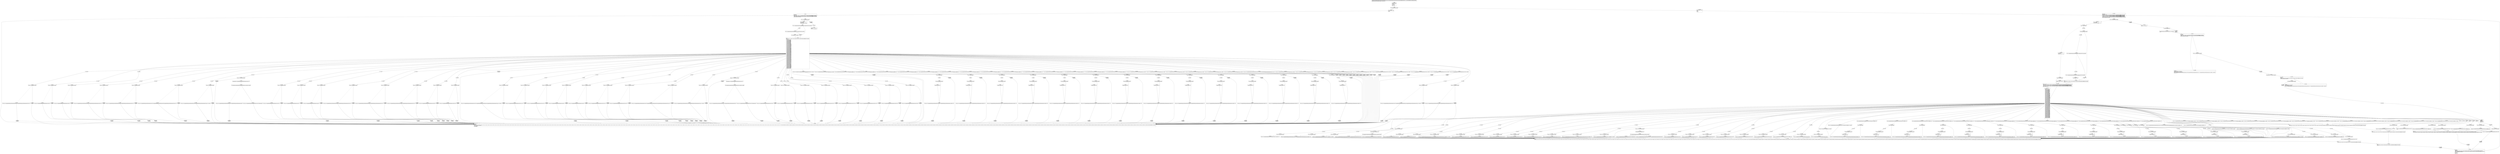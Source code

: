 digraph "CFG forcom.google.android.gms.internal.measurement.zzgm.zzt(Ljava\/lang\/Object;)I" {
Node_0 [shape=record,label="{0\:\ 0x0000|MTH_ENTER_BLOCK\l|r0 = r20\lr1 = r21\lr3 = 267386880\lr7 = 1048575\lr8 = 1\l}"];
Node_1 [shape=record,label="{1\:\ 0x0010|if (r0.zzakq == false) goto L_0x055f\l}"];
Node_2 [shape=record,label="{2\:\ 0x0012|sun.misc.Unsafe r2 = zzaki\lr12 = 0\lr13 = 0\l}"];
Node_3 [shape=record,label="{3\:\ 0x0016|LOOP_START\lPHI: r3 r12 r13 \l  PHI: (r3v16 int) = (r3v0 int), (r3v19 int) binds: [B:2:0x0012, B:229:0x0551] A[DONT_GENERATE, DONT_INLINE]\l  PHI: (r12v5 int) = (r12v4 int), (r12v6 int) binds: [B:2:0x0012, B:229:0x0551] A[DONT_GENERATE, DONT_INLINE]\l  PHI: (r13v4 int) = (r13v3 int), (r13v6 int) binds: [B:2:0x0012, B:229:0x0551] A[DONT_GENERATE, DONT_INLINE]\lLOOP:0: B:3:0x0016\-\>B:229:0x0551\l}"];
Node_4 [shape=record,label="{4\:\ 0x0019|if (r12 \>= r0.zzakj.length) goto L_0x0557\l}"];
Node_5 [shape=record,label="{5\:\ 0x001b|int r14 = zzca(r12)\lint r15 = (r14 & r3) \>\>\> 20\lr3 = r0.zzakj[r12]\llong r5 = (long) (r14 & 1048575)\l}"];
Node_6 [shape=record,label="{6\:\ 0x002f|if (r15 \< com.google.android.gms.internal.measurement.zzet.zzagp.mo13412id()) goto L_0x0041\l}"];
Node_7 [shape=record,label="{7\:\ 0x0031}"];
Node_8 [shape=record,label="{8\:\ 0x0037|if (r15 \> com.google.android.gms.internal.measurement.zzet.zzahc.mo13412id()) goto L_0x0041\l}"];
Node_9 [shape=record,label="{9\:\ 0x0039|r14 = r0.zzakj[r12 + 2] & 1048575\l}"];
Node_10 [shape=record,label="{10\:\ 0x0041|r14 = 0\l}"];
Node_11 [shape=record,label="{11\:\ 0x0042|PHI: r14 \l  PHI: (r14v8 int) = (r14v46 int), (r14v51 int) binds: [B:10:0x0041, B:9:0x0039] A[DONT_GENERATE, DONT_INLINE]\l|switch(r15) \{\l    case 0: goto L_0x0544;\l    case 1: goto L_0x0538;\l    case 2: goto L_0x0528;\l    case 3: goto L_0x0518;\l    case 4: goto L_0x0508;\l    case 5: goto L_0x04fc;\l    case 6: goto L_0x04f0;\l    case 7: goto L_0x04e4;\l    case 8: goto L_0x04c4;\l    case 9: goto L_0x04af;\l    case 10: goto L_0x049c;\l    case 11: goto L_0x048b;\l    case 12: goto L_0x047a;\l    case 13: goto L_0x046d;\l    case 14: goto L_0x0460;\l    case 15: goto L_0x044f;\l    case 16: goto L_0x043e;\l    case 17: goto L_0x0427;\l    case 18: goto L_0x041c;\l    case 19: goto L_0x0411;\l    case 20: goto L_0x0406;\l    case 21: goto L_0x03fb;\l    case 22: goto L_0x03f0;\l    case 23: goto L_0x03e5;\l    case 24: goto L_0x03da;\l    case 25: goto L_0x03cf;\l    case 26: goto L_0x03c4;\l    case 27: goto L_0x03b5;\l    case 28: goto L_0x03aa;\l    case 29: goto L_0x039f;\l    case 30: goto L_0x0394;\l    case 31: goto L_0x0389;\l    case 32: goto L_0x037e;\l    case 33: goto L_0x0373;\l    case 34: goto L_0x0368;\l    case 35: goto L_0x0347;\l    case 36: goto L_0x0326;\l    case 37: goto L_0x0305;\l    case 38: goto L_0x02e4;\l    case 39: goto L_0x02c3;\l    case 40: goto L_0x02a2;\l    case 41: goto L_0x0281;\l    case 42: goto L_0x0260;\l    case 43: goto L_0x023f;\l    case 44: goto L_0x021e;\l    case 45: goto L_0x01fd;\l    case 46: goto L_0x01dc;\l    case 47: goto L_0x01bb;\l    case 48: goto L_0x019a;\l    case 49: goto L_0x018b;\l    case 50: goto L_0x017a;\l    case 51: goto L_0x016b;\l    case 52: goto L_0x015e;\l    case 53: goto L_0x014d;\l    case 54: goto L_0x013c;\l    case 55: goto L_0x012b;\l    case 56: goto L_0x011e;\l    case 57: goto L_0x0111;\l    case 58: goto L_0x0104;\l    case 59: goto L_0x00e4;\l    case 60: goto L_0x00cf;\l    case 61: goto L_0x00bc;\l    case 62: goto L_0x00ab;\l    case 63: goto L_0x009a;\l    case 64: goto L_0x008d;\l    case 65: goto L_0x0080;\l    case 66: goto L_0x006f;\l    case 67: goto L_0x005e;\l    case 68: goto L_0x0047;\l    default: goto L_0x0045;\l\}\l}"];
Node_12 [shape=record,label="{12\:\ 0x0047}"];
Node_13 [shape=record,label="{13\:\ 0x004b|if (zza(r1, r3, r12) == false) goto L_0x0551\l}"];
Node_14 [shape=record,label="{14\:\ 0x004d|int r13 = r13 + com.google.android.gms.internal.measurement.zzee.zzc(r3, (com.google.android.gms.internal.measurement.zzgi) com.google.android.gms.internal.measurement.zzhv.zzp(r1, r5), zzbx(r12))\l}"];
Node_15 [shape=record,label="{15\:\ 0x005e}"];
Node_16 [shape=record,label="{16\:\ 0x0062|if (zza(r1, r3, r12) == false) goto L_0x0551\l}"];
Node_17 [shape=record,label="{17\:\ 0x0064|int r13 = r13 + com.google.android.gms.internal.measurement.zzee.zzf(r3, zzi(r1, r5))\l}"];
Node_18 [shape=record,label="{18\:\ 0x006f}"];
Node_19 [shape=record,label="{19\:\ 0x0073|if (zza(r1, r3, r12) == false) goto L_0x0551\l}"];
Node_20 [shape=record,label="{20\:\ 0x0075|int r13 = r13 + com.google.android.gms.internal.measurement.zzee.zzi(r3, zzh(r1, r5))\l}"];
Node_21 [shape=record,label="{21\:\ 0x0080}"];
Node_22 [shape=record,label="{22\:\ 0x0084|if (zza(r1, r3, r12) == false) goto L_0x0551\l}"];
Node_23 [shape=record,label="{23\:\ 0x0086|int r13 = r13 + com.google.android.gms.internal.measurement.zzee.zzh(r3, 0)\l}"];
Node_24 [shape=record,label="{24\:\ 0x008d}"];
Node_25 [shape=record,label="{25\:\ 0x0091|if (zza(r1, r3, r12) == false) goto L_0x0551\l}"];
Node_26 [shape=record,label="{26\:\ 0x0093|int r13 = r13 + com.google.android.gms.internal.measurement.zzee.zzk(r3, 0)\l}"];
Node_27 [shape=record,label="{27\:\ 0x009a}"];
Node_28 [shape=record,label="{28\:\ 0x009e|if (zza(r1, r3, r12) == false) goto L_0x0551\l}"];
Node_29 [shape=record,label="{29\:\ 0x00a0|int r13 = r13 + com.google.android.gms.internal.measurement.zzee.zzl(r3, zzh(r1, r5))\l}"];
Node_30 [shape=record,label="{30\:\ 0x00ab}"];
Node_31 [shape=record,label="{31\:\ 0x00af|if (zza(r1, r3, r12) == false) goto L_0x0551\l}"];
Node_32 [shape=record,label="{32\:\ 0x00b1|int r13 = r13 + com.google.android.gms.internal.measurement.zzee.zzh(r3, zzh(r1, r5))\l}"];
Node_33 [shape=record,label="{33\:\ 0x00bc}"];
Node_34 [shape=record,label="{34\:\ 0x00c0|if (zza(r1, r3, r12) == false) goto L_0x0551\l}"];
Node_35 [shape=record,label="{35\:\ 0x00c2|int r13 = r13 + com.google.android.gms.internal.measurement.zzee.zzc(r3, (com.google.android.gms.internal.measurement.zzdp) com.google.android.gms.internal.measurement.zzhv.zzp(r1, r5))\l}"];
Node_36 [shape=record,label="{36\:\ 0x00cf}"];
Node_37 [shape=record,label="{37\:\ 0x00d3|if (zza(r1, r3, r12) == false) goto L_0x0551\l}"];
Node_38 [shape=record,label="{38\:\ 0x00d5|int r13 = r13 + com.google.android.gms.internal.measurement.zzgz.zzc(r3, com.google.android.gms.internal.measurement.zzhv.zzp(r1, r5), zzbx(r12))\l}"];
Node_39 [shape=record,label="{39\:\ 0x00e4}"];
Node_40 [shape=record,label="{40\:\ 0x00e8|if (zza(r1, r3, r12) == false) goto L_0x0551\l}"];
Node_41 [shape=record,label="{41\:\ 0x00ea|java.lang.Object r5 = com.google.android.gms.internal.measurement.zzhv.zzp(r1, r5)\l}"];
Node_42 [shape=record,label="{42\:\ 0x00f0|if ((r5 instanceof com.google.android.gms.internal.measurement.zzdp) == false) goto L_0x00fb\l}"];
Node_43 [shape=record,label="{43\:\ 0x00f2|int r13 = r13 + com.google.android.gms.internal.measurement.zzee.zzc(r3, (com.google.android.gms.internal.measurement.zzdp) r5)\l}"];
Node_44 [shape=record,label="{44\:\ 0x00fb|int r13 = r13 + com.google.android.gms.internal.measurement.zzee.zzc(r3, (java.lang.String) r5)\l}"];
Node_45 [shape=record,label="{45\:\ 0x0104}"];
Node_46 [shape=record,label="{46\:\ 0x0108|if (zza(r1, r3, r12) == false) goto L_0x0551\l}"];
Node_47 [shape=record,label="{47\:\ 0x010a|int r13 = r13 + com.google.android.gms.internal.measurement.zzee.zzc(r3, true)\l}"];
Node_48 [shape=record,label="{48\:\ 0x0111}"];
Node_49 [shape=record,label="{49\:\ 0x0115|if (zza(r1, r3, r12) == false) goto L_0x0551\l}"];
Node_50 [shape=record,label="{50\:\ 0x0117|int r13 = r13 + com.google.android.gms.internal.measurement.zzee.zzj(r3, 0)\l}"];
Node_51 [shape=record,label="{51\:\ 0x011e}"];
Node_52 [shape=record,label="{52\:\ 0x0122|if (zza(r1, r3, r12) == false) goto L_0x0551\l}"];
Node_53 [shape=record,label="{53\:\ 0x0124|int r13 = r13 + com.google.android.gms.internal.measurement.zzee.zzg(r3, 0)\l}"];
Node_54 [shape=record,label="{54\:\ 0x012b}"];
Node_55 [shape=record,label="{55\:\ 0x012f|if (zza(r1, r3, r12) == false) goto L_0x0551\l}"];
Node_56 [shape=record,label="{56\:\ 0x0131|int r13 = r13 + com.google.android.gms.internal.measurement.zzee.zzg(r3, zzh(r1, r5))\l}"];
Node_57 [shape=record,label="{57\:\ 0x013c}"];
Node_58 [shape=record,label="{58\:\ 0x0140|if (zza(r1, r3, r12) == false) goto L_0x0551\l}"];
Node_59 [shape=record,label="{59\:\ 0x0142|int r13 = r13 + com.google.android.gms.internal.measurement.zzee.zze(r3, zzi(r1, r5))\l}"];
Node_60 [shape=record,label="{60\:\ 0x014d}"];
Node_61 [shape=record,label="{61\:\ 0x0151|if (zza(r1, r3, r12) == false) goto L_0x0551\l}"];
Node_62 [shape=record,label="{62\:\ 0x0153|int r13 = r13 + com.google.android.gms.internal.measurement.zzee.zzd(r3, zzi(r1, r5))\l}"];
Node_63 [shape=record,label="{63\:\ 0x015e}"];
Node_64 [shape=record,label="{64\:\ 0x0162|if (zza(r1, r3, r12) == false) goto L_0x0551\l}"];
Node_65 [shape=record,label="{65\:\ 0x0164|int r13 = r13 + com.google.android.gms.internal.measurement.zzee.zzb(r3, 0.0f)\l}"];
Node_66 [shape=record,label="{66\:\ 0x016b}"];
Node_67 [shape=record,label="{67\:\ 0x016f|if (zza(r1, r3, r12) == false) goto L_0x0551\l}"];
Node_68 [shape=record,label="{68\:\ 0x0171|int r13 = r13 + com.google.android.gms.internal.measurement.zzee.zzb(r3, 0.0d)\l}"];
Node_69 [shape=record,label="{69\:\ 0x017a|int r13 = r13 + r0.zzakz.zzb(r3, com.google.android.gms.internal.measurement.zzhv.zzp(r1, r5), zzby(r12))\l}"];
Node_70 [shape=record,label="{70\:\ 0x018b|int r13 = r13 + com.google.android.gms.internal.measurement.zzgz.zzd(r3, zze(r1, r5), zzbx(r12))\l}"];
Node_71 [shape=record,label="{71\:\ 0x019a|int r5 = com.google.android.gms.internal.measurement.zzgz.zzw((java.util.List) r2.getObject(r1, r5))\l}"];
Node_72 [shape=record,label="{72\:\ 0x01a4|if (r5 \<= 0) goto L_0x0551\l}"];
Node_73 [shape=record,label="{73\:\ 0x01a6}"];
Node_74 [shape=record,label="{74\:\ 0x01a8|if (r0.zzakr == false) goto L_0x01ae\l}"];
Node_75 [shape=record,label="{75\:\ 0x01aa|r2.putInt(r1, (long) r14, r5)\l}"];
Node_76 [shape=record,label="{76\:\ 0x01ae|int r13 = r13 + ((com.google.android.gms.internal.measurement.zzee.zzbi(r3) + com.google.android.gms.internal.measurement.zzee.zzbk(r5)) + r5)\l}"];
Node_77 [shape=record,label="{77\:\ 0x01bb|int r5 = com.google.android.gms.internal.measurement.zzgz.zzaa((java.util.List) r2.getObject(r1, r5))\l}"];
Node_78 [shape=record,label="{78\:\ 0x01c5|if (r5 \<= 0) goto L_0x0551\l}"];
Node_79 [shape=record,label="{79\:\ 0x01c7}"];
Node_80 [shape=record,label="{80\:\ 0x01c9|if (r0.zzakr == false) goto L_0x01cf\l}"];
Node_81 [shape=record,label="{81\:\ 0x01cb|r2.putInt(r1, (long) r14, r5)\l}"];
Node_82 [shape=record,label="{82\:\ 0x01cf|int r13 = r13 + ((com.google.android.gms.internal.measurement.zzee.zzbi(r3) + com.google.android.gms.internal.measurement.zzee.zzbk(r5)) + r5)\l}"];
Node_83 [shape=record,label="{83\:\ 0x01dc|int r5 = com.google.android.gms.internal.measurement.zzgz.zzac((java.util.List) r2.getObject(r1, r5))\l}"];
Node_84 [shape=record,label="{84\:\ 0x01e6|if (r5 \<= 0) goto L_0x0551\l}"];
Node_85 [shape=record,label="{85\:\ 0x01e8}"];
Node_86 [shape=record,label="{86\:\ 0x01ea|if (r0.zzakr == false) goto L_0x01f0\l}"];
Node_87 [shape=record,label="{87\:\ 0x01ec|r2.putInt(r1, (long) r14, r5)\l}"];
Node_88 [shape=record,label="{88\:\ 0x01f0|int r13 = r13 + ((com.google.android.gms.internal.measurement.zzee.zzbi(r3) + com.google.android.gms.internal.measurement.zzee.zzbk(r5)) + r5)\l}"];
Node_89 [shape=record,label="{89\:\ 0x01fd|int r5 = com.google.android.gms.internal.measurement.zzgz.zzab((java.util.List) r2.getObject(r1, r5))\l}"];
Node_90 [shape=record,label="{90\:\ 0x0207|if (r5 \<= 0) goto L_0x0551\l}"];
Node_91 [shape=record,label="{91\:\ 0x0209}"];
Node_92 [shape=record,label="{92\:\ 0x020b|if (r0.zzakr == false) goto L_0x0211\l}"];
Node_93 [shape=record,label="{93\:\ 0x020d|r2.putInt(r1, (long) r14, r5)\l}"];
Node_94 [shape=record,label="{94\:\ 0x0211|int r13 = r13 + ((com.google.android.gms.internal.measurement.zzee.zzbi(r3) + com.google.android.gms.internal.measurement.zzee.zzbk(r5)) + r5)\l}"];
Node_95 [shape=record,label="{95\:\ 0x021e|int r5 = com.google.android.gms.internal.measurement.zzgz.zzx((java.util.List) r2.getObject(r1, r5))\l}"];
Node_96 [shape=record,label="{96\:\ 0x0228|if (r5 \<= 0) goto L_0x0551\l}"];
Node_97 [shape=record,label="{97\:\ 0x022a}"];
Node_98 [shape=record,label="{98\:\ 0x022c|if (r0.zzakr == false) goto L_0x0232\l}"];
Node_99 [shape=record,label="{99\:\ 0x022e|r2.putInt(r1, (long) r14, r5)\l}"];
Node_100 [shape=record,label="{100\:\ 0x0232|int r13 = r13 + ((com.google.android.gms.internal.measurement.zzee.zzbi(r3) + com.google.android.gms.internal.measurement.zzee.zzbk(r5)) + r5)\l}"];
Node_101 [shape=record,label="{101\:\ 0x023f|int r5 = com.google.android.gms.internal.measurement.zzgz.zzz((java.util.List) r2.getObject(r1, r5))\l}"];
Node_102 [shape=record,label="{102\:\ 0x0249|if (r5 \<= 0) goto L_0x0551\l}"];
Node_103 [shape=record,label="{103\:\ 0x024b}"];
Node_104 [shape=record,label="{104\:\ 0x024d|if (r0.zzakr == false) goto L_0x0253\l}"];
Node_105 [shape=record,label="{105\:\ 0x024f|r2.putInt(r1, (long) r14, r5)\l}"];
Node_106 [shape=record,label="{106\:\ 0x0253|int r13 = r13 + ((com.google.android.gms.internal.measurement.zzee.zzbi(r3) + com.google.android.gms.internal.measurement.zzee.zzbk(r5)) + r5)\l}"];
Node_107 [shape=record,label="{107\:\ 0x0260|int r5 = com.google.android.gms.internal.measurement.zzgz.zzad((java.util.List) r2.getObject(r1, r5))\l}"];
Node_108 [shape=record,label="{108\:\ 0x026a|if (r5 \<= 0) goto L_0x0551\l}"];
Node_109 [shape=record,label="{109\:\ 0x026c}"];
Node_110 [shape=record,label="{110\:\ 0x026e|if (r0.zzakr == false) goto L_0x0274\l}"];
Node_111 [shape=record,label="{111\:\ 0x0270|r2.putInt(r1, (long) r14, r5)\l}"];
Node_112 [shape=record,label="{112\:\ 0x0274|int r13 = r13 + ((com.google.android.gms.internal.measurement.zzee.zzbi(r3) + com.google.android.gms.internal.measurement.zzee.zzbk(r5)) + r5)\l}"];
Node_113 [shape=record,label="{113\:\ 0x0281|int r5 = com.google.android.gms.internal.measurement.zzgz.zzab((java.util.List) r2.getObject(r1, r5))\l}"];
Node_114 [shape=record,label="{114\:\ 0x028b|if (r5 \<= 0) goto L_0x0551\l}"];
Node_115 [shape=record,label="{115\:\ 0x028d}"];
Node_116 [shape=record,label="{116\:\ 0x028f|if (r0.zzakr == false) goto L_0x0295\l}"];
Node_117 [shape=record,label="{117\:\ 0x0291|r2.putInt(r1, (long) r14, r5)\l}"];
Node_118 [shape=record,label="{118\:\ 0x0295|int r13 = r13 + ((com.google.android.gms.internal.measurement.zzee.zzbi(r3) + com.google.android.gms.internal.measurement.zzee.zzbk(r5)) + r5)\l}"];
Node_119 [shape=record,label="{119\:\ 0x02a2|int r5 = com.google.android.gms.internal.measurement.zzgz.zzac((java.util.List) r2.getObject(r1, r5))\l}"];
Node_120 [shape=record,label="{120\:\ 0x02ac|if (r5 \<= 0) goto L_0x0551\l}"];
Node_121 [shape=record,label="{121\:\ 0x02ae}"];
Node_122 [shape=record,label="{122\:\ 0x02b0|if (r0.zzakr == false) goto L_0x02b6\l}"];
Node_123 [shape=record,label="{123\:\ 0x02b2|r2.putInt(r1, (long) r14, r5)\l}"];
Node_124 [shape=record,label="{124\:\ 0x02b6|int r13 = r13 + ((com.google.android.gms.internal.measurement.zzee.zzbi(r3) + com.google.android.gms.internal.measurement.zzee.zzbk(r5)) + r5)\l}"];
Node_125 [shape=record,label="{125\:\ 0x02c3|int r5 = com.google.android.gms.internal.measurement.zzgz.zzy((java.util.List) r2.getObject(r1, r5))\l}"];
Node_126 [shape=record,label="{126\:\ 0x02cd|if (r5 \<= 0) goto L_0x0551\l}"];
Node_127 [shape=record,label="{127\:\ 0x02cf}"];
Node_128 [shape=record,label="{128\:\ 0x02d1|if (r0.zzakr == false) goto L_0x02d7\l}"];
Node_129 [shape=record,label="{129\:\ 0x02d3|r2.putInt(r1, (long) r14, r5)\l}"];
Node_130 [shape=record,label="{130\:\ 0x02d7|int r13 = r13 + ((com.google.android.gms.internal.measurement.zzee.zzbi(r3) + com.google.android.gms.internal.measurement.zzee.zzbk(r5)) + r5)\l}"];
Node_131 [shape=record,label="{131\:\ 0x02e4|int r5 = com.google.android.gms.internal.measurement.zzgz.zzv((java.util.List) r2.getObject(r1, r5))\l}"];
Node_132 [shape=record,label="{132\:\ 0x02ee|if (r5 \<= 0) goto L_0x0551\l}"];
Node_133 [shape=record,label="{133\:\ 0x02f0}"];
Node_134 [shape=record,label="{134\:\ 0x02f2|if (r0.zzakr == false) goto L_0x02f8\l}"];
Node_135 [shape=record,label="{135\:\ 0x02f4|r2.putInt(r1, (long) r14, r5)\l}"];
Node_136 [shape=record,label="{136\:\ 0x02f8|int r13 = r13 + ((com.google.android.gms.internal.measurement.zzee.zzbi(r3) + com.google.android.gms.internal.measurement.zzee.zzbk(r5)) + r5)\l}"];
Node_137 [shape=record,label="{137\:\ 0x0305|int r5 = com.google.android.gms.internal.measurement.zzgz.zzu((java.util.List) r2.getObject(r1, r5))\l}"];
Node_138 [shape=record,label="{138\:\ 0x030f|if (r5 \<= 0) goto L_0x0551\l}"];
Node_139 [shape=record,label="{139\:\ 0x0311}"];
Node_140 [shape=record,label="{140\:\ 0x0313|if (r0.zzakr == false) goto L_0x0319\l}"];
Node_141 [shape=record,label="{141\:\ 0x0315|r2.putInt(r1, (long) r14, r5)\l}"];
Node_142 [shape=record,label="{142\:\ 0x0319|int r13 = r13 + ((com.google.android.gms.internal.measurement.zzee.zzbi(r3) + com.google.android.gms.internal.measurement.zzee.zzbk(r5)) + r5)\l}"];
Node_143 [shape=record,label="{143\:\ 0x0326|int r5 = com.google.android.gms.internal.measurement.zzgz.zzab((java.util.List) r2.getObject(r1, r5))\l}"];
Node_144 [shape=record,label="{144\:\ 0x0330|if (r5 \<= 0) goto L_0x0551\l}"];
Node_145 [shape=record,label="{145\:\ 0x0332}"];
Node_146 [shape=record,label="{146\:\ 0x0334|if (r0.zzakr == false) goto L_0x033a\l}"];
Node_147 [shape=record,label="{147\:\ 0x0336|r2.putInt(r1, (long) r14, r5)\l}"];
Node_148 [shape=record,label="{148\:\ 0x033a|int r13 = r13 + ((com.google.android.gms.internal.measurement.zzee.zzbi(r3) + com.google.android.gms.internal.measurement.zzee.zzbk(r5)) + r5)\l}"];
Node_149 [shape=record,label="{149\:\ 0x0347|int r5 = com.google.android.gms.internal.measurement.zzgz.zzac((java.util.List) r2.getObject(r1, r5))\l}"];
Node_150 [shape=record,label="{150\:\ 0x0351|if (r5 \<= 0) goto L_0x0551\l}"];
Node_151 [shape=record,label="{151\:\ 0x0353}"];
Node_152 [shape=record,label="{152\:\ 0x0355|if (r0.zzakr == false) goto L_0x035b\l}"];
Node_153 [shape=record,label="{153\:\ 0x0357|r2.putInt(r1, (long) r14, r5)\l}"];
Node_154 [shape=record,label="{154\:\ 0x035b|int r13 = r13 + ((com.google.android.gms.internal.measurement.zzee.zzbi(r3) + com.google.android.gms.internal.measurement.zzee.zzbk(r5)) + r5)\l}"];
Node_155 [shape=record,label="{155\:\ 0x0368|int r13 = r13 + com.google.android.gms.internal.measurement.zzgz.zzq(r3, zze(r1, r5), false)\l}"];
Node_156 [shape=record,label="{156\:\ 0x0373|int r13 = r13 + com.google.android.gms.internal.measurement.zzgz.zzu(r3, zze(r1, r5), false)\l}"];
Node_157 [shape=record,label="{157\:\ 0x037e|int r13 = r13 + com.google.android.gms.internal.measurement.zzgz.zzw(r3, zze(r1, r5), false)\l}"];
Node_158 [shape=record,label="{158\:\ 0x0389|int r13 = r13 + com.google.android.gms.internal.measurement.zzgz.zzv(r3, zze(r1, r5), false)\l}"];
Node_159 [shape=record,label="{159\:\ 0x0394|int r13 = r13 + com.google.android.gms.internal.measurement.zzgz.zzr(r3, zze(r1, r5), false)\l}"];
Node_160 [shape=record,label="{160\:\ 0x039f|int r13 = r13 + com.google.android.gms.internal.measurement.zzgz.zzt(r3, zze(r1, r5), false)\l}"];
Node_161 [shape=record,label="{161\:\ 0x03aa|int r13 = r13 + com.google.android.gms.internal.measurement.zzgz.zzd(r3, (java.util.List\<com.google.android.gms.internal.measurement.zzdp\>) zze(r1, r5))\l}"];
Node_162 [shape=record,label="{162\:\ 0x03b5|int r13 = r13 + com.google.android.gms.internal.measurement.zzgz.zzc(r3, zze(r1, r5), zzbx(r12))\l}"];
Node_163 [shape=record,label="{163\:\ 0x03c4|int r13 = r13 + com.google.android.gms.internal.measurement.zzgz.zzc(r3, zze(r1, r5))\l}"];
Node_164 [shape=record,label="{164\:\ 0x03cf|int r13 = r13 + com.google.android.gms.internal.measurement.zzgz.zzx(r3, zze(r1, r5), false)\l}"];
Node_165 [shape=record,label="{165\:\ 0x03da|int r13 = r13 + com.google.android.gms.internal.measurement.zzgz.zzv(r3, zze(r1, r5), false)\l}"];
Node_166 [shape=record,label="{166\:\ 0x03e5|int r13 = r13 + com.google.android.gms.internal.measurement.zzgz.zzw(r3, zze(r1, r5), false)\l}"];
Node_167 [shape=record,label="{167\:\ 0x03f0|int r13 = r13 + com.google.android.gms.internal.measurement.zzgz.zzs(r3, zze(r1, r5), false)\l}"];
Node_168 [shape=record,label="{168\:\ 0x03fb|int r13 = r13 + com.google.android.gms.internal.measurement.zzgz.zzp(r3, zze(r1, r5), false)\l}"];
Node_169 [shape=record,label="{169\:\ 0x0406|int r13 = r13 + com.google.android.gms.internal.measurement.zzgz.zzo(r3, zze(r1, r5), false)\l}"];
Node_170 [shape=record,label="{170\:\ 0x0411|int r13 = r13 + com.google.android.gms.internal.measurement.zzgz.zzv(r3, zze(r1, r5), false)\l}"];
Node_171 [shape=record,label="{171\:\ 0x041c|int r13 = r13 + com.google.android.gms.internal.measurement.zzgz.zzw(r3, zze(r1, r5), false)\l}"];
Node_172 [shape=record,label="{172\:\ 0x0427}"];
Node_173 [shape=record,label="{173\:\ 0x042b|if (zza(r1, r12) == false) goto L_0x0551\l}"];
Node_174 [shape=record,label="{174\:\ 0x042d|int r13 = r13 + com.google.android.gms.internal.measurement.zzee.zzc(r3, (com.google.android.gms.internal.measurement.zzgi) com.google.android.gms.internal.measurement.zzhv.zzp(r1, r5), zzbx(r12))\l}"];
Node_175 [shape=record,label="{175\:\ 0x043e}"];
Node_176 [shape=record,label="{176\:\ 0x0442|if (zza(r1, r12) == false) goto L_0x0551\l}"];
Node_177 [shape=record,label="{177\:\ 0x0444|int r13 = r13 + com.google.android.gms.internal.measurement.zzee.zzf(r3, com.google.android.gms.internal.measurement.zzhv.zzl(r1, r5))\l}"];
Node_178 [shape=record,label="{178\:\ 0x044f}"];
Node_179 [shape=record,label="{179\:\ 0x0453|if (zza(r1, r12) == false) goto L_0x0551\l}"];
Node_180 [shape=record,label="{180\:\ 0x0455|int r13 = r13 + com.google.android.gms.internal.measurement.zzee.zzi(r3, com.google.android.gms.internal.measurement.zzhv.zzk(r1, r5))\l}"];
Node_181 [shape=record,label="{181\:\ 0x0460}"];
Node_182 [shape=record,label="{182\:\ 0x0464|if (zza(r1, r12) == false) goto L_0x0551\l}"];
Node_183 [shape=record,label="{183\:\ 0x0466|int r13 = r13 + com.google.android.gms.internal.measurement.zzee.zzh(r3, 0)\l}"];
Node_184 [shape=record,label="{184\:\ 0x046d}"];
Node_185 [shape=record,label="{185\:\ 0x0471|if (zza(r1, r12) == false) goto L_0x0551\l}"];
Node_186 [shape=record,label="{186\:\ 0x0473|int r13 = r13 + com.google.android.gms.internal.measurement.zzee.zzk(r3, 0)\l}"];
Node_187 [shape=record,label="{187\:\ 0x047a}"];
Node_188 [shape=record,label="{188\:\ 0x047e|if (zza(r1, r12) == false) goto L_0x0551\l}"];
Node_189 [shape=record,label="{189\:\ 0x0480|int r13 = r13 + com.google.android.gms.internal.measurement.zzee.zzl(r3, com.google.android.gms.internal.measurement.zzhv.zzk(r1, r5))\l}"];
Node_190 [shape=record,label="{190\:\ 0x048b}"];
Node_191 [shape=record,label="{191\:\ 0x048f|if (zza(r1, r12) == false) goto L_0x0551\l}"];
Node_192 [shape=record,label="{192\:\ 0x0491|int r13 = r13 + com.google.android.gms.internal.measurement.zzee.zzh(r3, com.google.android.gms.internal.measurement.zzhv.zzk(r1, r5))\l}"];
Node_193 [shape=record,label="{193\:\ 0x049c}"];
Node_194 [shape=record,label="{194\:\ 0x04a0|if (zza(r1, r12) == false) goto L_0x0551\l}"];
Node_195 [shape=record,label="{195\:\ 0x04a2|int r13 = r13 + com.google.android.gms.internal.measurement.zzee.zzc(r3, (com.google.android.gms.internal.measurement.zzdp) com.google.android.gms.internal.measurement.zzhv.zzp(r1, r5))\l}"];
Node_196 [shape=record,label="{196\:\ 0x04af}"];
Node_197 [shape=record,label="{197\:\ 0x04b3|if (zza(r1, r12) == false) goto L_0x0551\l}"];
Node_198 [shape=record,label="{198\:\ 0x04b5|int r13 = r13 + com.google.android.gms.internal.measurement.zzgz.zzc(r3, com.google.android.gms.internal.measurement.zzhv.zzp(r1, r5), zzbx(r12))\l}"];
Node_199 [shape=record,label="{199\:\ 0x04c4}"];
Node_200 [shape=record,label="{200\:\ 0x04c8|if (zza(r1, r12) == false) goto L_0x0551\l}"];
Node_201 [shape=record,label="{201\:\ 0x04ca|java.lang.Object r5 = com.google.android.gms.internal.measurement.zzhv.zzp(r1, r5)\l}"];
Node_202 [shape=record,label="{202\:\ 0x04d0|if ((r5 instanceof com.google.android.gms.internal.measurement.zzdp) == false) goto L_0x04db\l}"];
Node_203 [shape=record,label="{203\:\ 0x04d2|int r13 = r13 + com.google.android.gms.internal.measurement.zzee.zzc(r3, (com.google.android.gms.internal.measurement.zzdp) r5)\l}"];
Node_204 [shape=record,label="{204\:\ 0x04db|int r13 = r13 + com.google.android.gms.internal.measurement.zzee.zzc(r3, (java.lang.String) r5)\l}"];
Node_205 [shape=record,label="{205\:\ 0x04e4}"];
Node_206 [shape=record,label="{206\:\ 0x04e8|if (zza(r1, r12) == false) goto L_0x0551\l}"];
Node_207 [shape=record,label="{207\:\ 0x04ea|int r13 = r13 + com.google.android.gms.internal.measurement.zzee.zzc(r3, true)\l}"];
Node_208 [shape=record,label="{208\:\ 0x04f0}"];
Node_209 [shape=record,label="{209\:\ 0x04f4|if (zza(r1, r12) == false) goto L_0x0551\l}"];
Node_210 [shape=record,label="{210\:\ 0x04f6|int r13 = r13 + com.google.android.gms.internal.measurement.zzee.zzj(r3, 0)\l}"];
Node_211 [shape=record,label="{211\:\ 0x04fc}"];
Node_212 [shape=record,label="{212\:\ 0x0500|if (zza(r1, r12) == false) goto L_0x0551\l}"];
Node_213 [shape=record,label="{213\:\ 0x0502|int r13 = r13 + com.google.android.gms.internal.measurement.zzee.zzg(r3, 0)\l}"];
Node_214 [shape=record,label="{214\:\ 0x0508}"];
Node_215 [shape=record,label="{215\:\ 0x050c|if (zza(r1, r12) == false) goto L_0x0551\l}"];
Node_216 [shape=record,label="{216\:\ 0x050e|int r13 = r13 + com.google.android.gms.internal.measurement.zzee.zzg(r3, com.google.android.gms.internal.measurement.zzhv.zzk(r1, r5))\l}"];
Node_217 [shape=record,label="{217\:\ 0x0518}"];
Node_218 [shape=record,label="{218\:\ 0x051c|if (zza(r1, r12) == false) goto L_0x0551\l}"];
Node_219 [shape=record,label="{219\:\ 0x051e|int r13 = r13 + com.google.android.gms.internal.measurement.zzee.zze(r3, com.google.android.gms.internal.measurement.zzhv.zzl(r1, r5))\l}"];
Node_220 [shape=record,label="{220\:\ 0x0528}"];
Node_221 [shape=record,label="{221\:\ 0x052c|if (zza(r1, r12) == false) goto L_0x0551\l}"];
Node_222 [shape=record,label="{222\:\ 0x052e|int r13 = r13 + com.google.android.gms.internal.measurement.zzee.zzd(r3, com.google.android.gms.internal.measurement.zzhv.zzl(r1, r5))\l}"];
Node_223 [shape=record,label="{223\:\ 0x0538}"];
Node_224 [shape=record,label="{224\:\ 0x053c|if (zza(r1, r12) == false) goto L_0x0551\l}"];
Node_225 [shape=record,label="{225\:\ 0x053e|int r13 = r13 + com.google.android.gms.internal.measurement.zzee.zzb(r3, 0.0f)\l}"];
Node_226 [shape=record,label="{226\:\ 0x0544}"];
Node_227 [shape=record,label="{227\:\ 0x0548|if (zza(r1, r12) == false) goto L_0x0551\l}"];
Node_228 [shape=record,label="{228\:\ 0x054a|int r13 = r13 + com.google.android.gms.internal.measurement.zzee.zzb(r3, 0.0d)\l}"];
Node_229 [shape=record,label="{229\:\ 0x0551|LOOP_END\lPHI: r13 \l  PHI: (r13v6 int) = (r13v4 int), (r13v4 int), (r13v7 int), (r13v4 int), (r13v8 int), (r13v4 int), (r13v9 int), (r13v4 int), (r13v10 int), (r13v4 int), (r13v11 int), (r13v4 int), (r13v12 int), (r13v4 int), (r13v13 int), (r13v4 int), (r13v14 int), (r13v4 int), (r13v15 int), (r13v16 int), (r13v4 int), (r13v17 int), (r13v4 int), (r13v18 int), (r13v4 int), (r13v19 int), (r13v4 int), (r13v20 int), (r13v4 int), (r13v21 int), (r13v4 int), (r13v22 int), (r13v4 int), (r13v23 int), (r13v4 int), (r13v24 int), (r13v4 int), (r13v25 int), (r13v26 int), (r13v27 int), (r13v28 int), (r13v29 int), (r13v30 int), (r13v31 int), (r13v32 int), (r13v33 int), (r13v34 int), (r13v35 int), (r13v36 int), (r13v37 int), (r13v38 int), (r13v39 int), (r13v40 int), (r13v41 int), (r13v42 int), (r13v4 int), (r13v43 int), (r13v4 int), (r13v44 int), (r13v4 int), (r13v45 int), (r13v4 int), (r13v46 int), (r13v4 int), (r13v47 int), (r13v4 int), (r13v48 int), (r13v4 int), (r13v49 int), (r13v4 int), (r13v50 int), (r13v4 int), (r13v51 int), (r13v4 int), (r13v52 int), (r13v4 int), (r13v53 int), (r13v4 int), (r13v54 int), (r13v4 int), (r13v55 int), (r13v4 int), (r13v56 int), (r13v57 int), (r13v58 int), (r13v4 int), (r13v59 int), (r13v4 int), (r13v60 int), (r13v4 int), (r13v61 int), (r13v4 int), (r13v62 int), (r13v4 int), (r13v63 int), (r13v4 int), (r13v64 int), (r13v4 int), (r13v65 int), (r13v4 int), (r13v66 int), (r13v4 int), (r13v67 int), (r13v68 int), (r13v4 int), (r13v69 int), (r13v4 int), (r13v70 int), (r13v4 int), (r13v71 int), (r13v4 int), (r13v72 int), (r13v4 int), (r13v73 int), (r13v4 int), (r13v74 int), (r13v4 int), (r13v75 int), (r13v4 int), (r13v76 int), (r13v4 int), (r13v77 int) binds: [B:609:0x0551, B:608:0x0551, B:488:0x0551, B:606:0x0551, B:607:0x0551, B:604:0x0551, B:605:0x0551, B:602:0x0551, B:603:0x0551, B:600:0x0551, B:601:0x0551, B:598:0x0551, B:599:0x0551, B:596:0x0551, B:597:0x0551, B:594:0x0551, B:595:0x0551, B:591:0x0551, B:593:0x0551, B:592:0x0551, B:589:0x0551, B:590:0x0551, B:587:0x0551, B:588:0x0551, B:585:0x0551, B:586:0x0551, B:583:0x0551, B:584:0x0551, B:581:0x0551, B:582:0x0551, B:579:0x0551, B:580:0x0551, B:577:0x0551, B:578:0x0551, B:575:0x0551, B:576:0x0551, B:573:0x0551, B:574:0x0551, B:572:0x0551, B:571:0x0551, B:570:0x0551, B:569:0x0551, B:568:0x0551, B:567:0x0551, B:566:0x0551, B:565:0x0551, B:564:0x0551, B:563:0x0551, B:562:0x0551, B:561:0x0551, B:560:0x0551, B:559:0x0551, B:558:0x0551, B:557:0x0551, B:556:0x0551, B:554:0x0551, B:555:0x0551, B:552:0x0551, B:553:0x0551, B:550:0x0551, B:551:0x0551, B:548:0x0551, B:549:0x0551, B:546:0x0551, B:547:0x0551, B:544:0x0551, B:545:0x0551, B:542:0x0551, B:543:0x0551, B:540:0x0551, B:541:0x0551, B:538:0x0551, B:539:0x0551, B:536:0x0551, B:537:0x0551, B:534:0x0551, B:535:0x0551, B:532:0x0551, B:533:0x0551, B:530:0x0551, B:531:0x0551, B:528:0x0551, B:529:0x0551, B:527:0x0551, B:526:0x0551, B:524:0x0551, B:525:0x0551, B:522:0x0551, B:523:0x0551, B:520:0x0551, B:521:0x0551, B:518:0x0551, B:519:0x0551, B:516:0x0551, B:517:0x0551, B:514:0x0551, B:515:0x0551, B:512:0x0551, B:513:0x0551, B:510:0x0551, B:511:0x0551, B:507:0x0551, B:509:0x0551, B:508:0x0551, B:505:0x0551, B:506:0x0551, B:503:0x0551, B:504:0x0551, B:501:0x0551, B:502:0x0551, B:499:0x0551, B:500:0x0551, B:497:0x0551, B:498:0x0551, B:495:0x0551, B:496:0x0551, B:493:0x0551, B:494:0x0551, B:491:0x0551, B:492:0x0551, B:489:0x0551, B:490:0x0551] A[DONT_GENERATE, DONT_INLINE]\lLOOP:0: B:3:0x0016\-\>B:229:0x0551\l|int r12 = r12 + 3\lr3 = 267386880\l}"];
Node_230 [shape=record,label="{230\:\ 0x0557}"];
Node_231 [shape=record,label="{231\:\ 0x055e|RETURN\l|return r13 + zza(r0.zzakx, r1)\l}"];
Node_232 [shape=record,label="{232\:\ 0x055f|sun.misc.Unsafe r2 = zzaki\lr3 = 0\lr5 = 0\lr6 = \-1\lr12 = 0\l}"];
Node_233 [shape=record,label="{233\:\ 0x0566|LOOP_START\lPHI: r3 r5 r6 r7 r8 r12 \l  PHI: (r3v3 int) = (r3v2 int), (r3v15 int) binds: [B:232:0x055f, B:475:0x0afd] A[DONT_GENERATE, DONT_INLINE]\l  PHI: (r5v1 int) = (r5v0 int), (r5v4 int) binds: [B:232:0x055f, B:475:0x0afd] A[DONT_GENERATE, DONT_INLINE]\l  PHI: (r6v1 int) = (r6v0 int), (r6v2 int) binds: [B:232:0x055f, B:475:0x0afd] A[DONT_GENERATE, DONT_INLINE]\l  PHI: (r7v1 int) = (r7v0 int), (r7v2 int) binds: [B:232:0x055f, B:475:0x0afd] A[DONT_GENERATE, DONT_INLINE]\l  PHI: (r8v1 int) = (r8v0 int), (r8v4 int) binds: [B:232:0x055f, B:475:0x0afd] A[DONT_GENERATE, DONT_INLINE]\l  PHI: (r12v1 int) = (r12v0 int), (r12v2 int) binds: [B:232:0x055f, B:475:0x0afd] A[DONT_GENERATE, DONT_INLINE]\lLOOP:1: B:233:0x0566\-\>B:475:0x0afd\l}"];
Node_234 [shape=record,label="{234\:\ 0x0569|if (r3 \>= r0.zzakj.length) goto L_0x0b09\l}"];
Node_235 [shape=record,label="{235\:\ 0x056b|int r13 = zzca(r3)\lr14 = r0.zzakj[r3]\lint r15 = (r13 & 267386880) \>\>\> 20\l}"];
Node_236 [shape=record,label="{236\:\ 0x057b|if (r15 \> 17) goto L_0x0592\l}"];
Node_237 [shape=record,label="{237\:\ 0x057d|r4 = r0.zzakj[r3 + 2]\lr11 = r4 & r7\lint r16 = r8 \<\< (r4 \>\>\> 20)\l}"];
Node_238 [shape=record,label="{238\:\ 0x0589|if (r11 == r6) goto L_0x05b3\l}"];
Node_239 [shape=record,label="{239\:\ 0x058b|int r12 = r2.getInt(r1, (long) r11)\lr6 = r11\l}"];
Node_240 [shape=record,label="{240\:\ 0x0592}"];
Node_241 [shape=record,label="{241\:\ 0x0594|if (r0.zzakr == false) goto L_0x05b0\l}"];
Node_242 [shape=record,label="{242\:\ 0x0596}"];
Node_243 [shape=record,label="{243\:\ 0x059c|if (r15 \< com.google.android.gms.internal.measurement.zzet.zzagp.mo13412id()) goto L_0x05b0\l}"];
Node_244 [shape=record,label="{244\:\ 0x059e}"];
Node_245 [shape=record,label="{245\:\ 0x05a4|if (r15 \> com.google.android.gms.internal.measurement.zzet.zzahc.mo13412id()) goto L_0x05b0\l}"];
Node_246 [shape=record,label="{246\:\ 0x05a6|r4 = r0.zzakj[r3 + 2] & r7\l}"];
Node_247 [shape=record,label="{247\:\ 0x05b0|r4 = 0\l}"];
Node_248 [shape=record,label="{248\:\ 0x05b1|PHI: r4 \l  PHI: (r4v199 int) = (r4v200 int), (r4v207 int) binds: [B:247:0x05b0, B:246:0x05a6] A[DONT_GENERATE, DONT_INLINE]\l|r16 = 0\l}"];
Node_249 [shape=record,label="{249\:\ 0x05b3|PHI: r4 r6 r12 r16 \l  PHI: (r4v6 int) = (r4v199 int), (r4v209 int), (r4v209 int) binds: [B:248:0x05b1, B:238:0x0589, B:239:0x058b] A[DONT_GENERATE, DONT_INLINE]\l  PHI: (r6v2 int) = (r6v1 int), (r6v1 int), (r6v3 int) binds: [B:248:0x05b1, B:238:0x0589, B:239:0x058b] A[DONT_GENERATE, DONT_INLINE]\l  PHI: (r12v2 int) = (r12v1 int), (r12v1 int), (r12v3 int) binds: [B:248:0x05b1, B:238:0x0589, B:239:0x058b] A[DONT_GENERATE, DONT_INLINE]\l  PHI: (r16v1 int) = (r16v2 int), (r16v5 int), (r16v5 int) binds: [B:248:0x05b1, B:238:0x0589, B:239:0x058b] A[DONT_GENERATE, DONT_INLINE]\l|long r8 = (long) (r13 & r7)\l}"];
Node_250 [shape=record,label="{250\:\ 0x05b6|switch(r15) \{\l    case 0: goto L_0x0aed;\l    case 1: goto L_0x0adc;\l    case 2: goto L_0x0aca;\l    case 3: goto L_0x0ab8;\l    case 4: goto L_0x0aa6;\l    case 5: goto L_0x0a96;\l    case 6: goto L_0x0a86;\l    case 7: goto L_0x0a7a;\l    case 8: goto L_0x0a5c;\l    case 9: goto L_0x0a49;\l    case 10: goto L_0x0a39;\l    case 11: goto L_0x0a2b;\l    case 12: goto L_0x0a1d;\l    case 13: goto L_0x0a12;\l    case 14: goto L_0x0a06;\l    case 15: goto L_0x09f8;\l    case 16: goto L_0x09ea;\l    case 17: goto L_0x09d6;\l    case 18: goto L_0x09c2;\l    case 19: goto L_0x09b2;\l    case 20: goto L_0x09a5;\l    case 21: goto L_0x0998;\l    case 22: goto L_0x098b;\l    case 23: goto L_0x097e;\l    case 24: goto L_0x0971;\l    case 25: goto L_0x0964;\l    case 26: goto L_0x0958;\l    case 27: goto L_0x0947;\l    case 28: goto L_0x093a;\l    case 29: goto L_0x092c;\l    case 30: goto L_0x091e;\l    case 31: goto L_0x0910;\l    case 32: goto L_0x0902;\l    case 33: goto L_0x08f4;\l    case 34: goto L_0x08e6;\l    case 35: goto L_0x08c5;\l    case 36: goto L_0x08a4;\l    case 37: goto L_0x0883;\l    case 38: goto L_0x0862;\l    case 39: goto L_0x0841;\l    case 40: goto L_0x0820;\l    case 41: goto L_0x07ff;\l    case 42: goto L_0x07de;\l    case 43: goto L_0x07bd;\l    case 44: goto L_0x079c;\l    case 45: goto L_0x077b;\l    case 46: goto L_0x075a;\l    case 47: goto L_0x0739;\l    case 48: goto L_0x0718;\l    case 49: goto L_0x0707;\l    case 50: goto L_0x06f6;\l    case 51: goto L_0x06e7;\l    case 52: goto L_0x06d9;\l    case 53: goto L_0x06c8;\l    case 54: goto L_0x06b7;\l    case 55: goto L_0x06a6;\l    case 56: goto L_0x0697;\l    case 57: goto L_0x0689;\l    case 58: goto L_0x067b;\l    case 59: goto L_0x065b;\l    case 60: goto L_0x0646;\l    case 61: goto L_0x0633;\l    case 62: goto L_0x0622;\l    case 63: goto L_0x0611;\l    case 64: goto L_0x0603;\l    case 65: goto L_0x05f4;\l    case 66: goto L_0x05e3;\l    case 67: goto L_0x05d2;\l    case 68: goto L_0x05bb;\l    default: goto L_0x05b9;\l\}\l}"];
Node_251 [shape=record,label="{251\:\ 0x05bb}"];
Node_252 [shape=record,label="{252\:\ 0x05bf|if (zza(r1, r14, r3) == false) goto L_0x09ce\l}"];
Node_253 [shape=record,label="{253\:\ 0x05c1|int r5 = r5 + com.google.android.gms.internal.measurement.zzee.zzc(r14, (com.google.android.gms.internal.measurement.zzgi) r2.getObject(r1, r8), zzbx(r3))\l}"];
Node_254 [shape=record,label="{254\:\ 0x05d2}"];
Node_255 [shape=record,label="{255\:\ 0x05d6|if (zza(r1, r14, r3) == false) goto L_0x09ce\l}"];
Node_256 [shape=record,label="{256\:\ 0x05d8|int r5 = r5 + com.google.android.gms.internal.measurement.zzee.zzf(r14, zzi(r1, r8))\l}"];
Node_257 [shape=record,label="{257\:\ 0x05e3}"];
Node_258 [shape=record,label="{258\:\ 0x05e7|if (zza(r1, r14, r3) == false) goto L_0x09ce\l}"];
Node_259 [shape=record,label="{259\:\ 0x05e9|int r5 = r5 + com.google.android.gms.internal.measurement.zzee.zzi(r14, zzh(r1, r8))\l}"];
Node_260 [shape=record,label="{260\:\ 0x05f4}"];
Node_261 [shape=record,label="{261\:\ 0x05f8|if (zza(r1, r14, r3) == false) goto L_0x09ce\l}"];
Node_262 [shape=record,label="{262\:\ 0x05fa|int r5 = r5 + com.google.android.gms.internal.measurement.zzee.zzh(r14, 0)\l}"];
Node_263 [shape=record,label="{263\:\ 0x0603}"];
Node_264 [shape=record,label="{264\:\ 0x0607|if (zza(r1, r14, r3) == false) goto L_0x09ce\l}"];
Node_265 [shape=record,label="{265\:\ 0x0609|int r5 = r5 + com.google.android.gms.internal.measurement.zzee.zzk(r14, 0)\l}"];
Node_266 [shape=record,label="{266\:\ 0x0611}"];
Node_267 [shape=record,label="{267\:\ 0x0615|if (zza(r1, r14, r3) == false) goto L_0x09ce\l}"];
Node_268 [shape=record,label="{268\:\ 0x0617|int r5 = r5 + com.google.android.gms.internal.measurement.zzee.zzl(r14, zzh(r1, r8))\l}"];
Node_269 [shape=record,label="{269\:\ 0x0622}"];
Node_270 [shape=record,label="{270\:\ 0x0626|if (zza(r1, r14, r3) == false) goto L_0x09ce\l}"];
Node_271 [shape=record,label="{271\:\ 0x0628|int r5 = r5 + com.google.android.gms.internal.measurement.zzee.zzh(r14, zzh(r1, r8))\l}"];
Node_272 [shape=record,label="{272\:\ 0x0633}"];
Node_273 [shape=record,label="{273\:\ 0x0637|if (zza(r1, r14, r3) == false) goto L_0x09ce\l}"];
Node_274 [shape=record,label="{274\:\ 0x0639|int r5 = r5 + com.google.android.gms.internal.measurement.zzee.zzc(r14, (com.google.android.gms.internal.measurement.zzdp) r2.getObject(r1, r8))\l}"];
Node_275 [shape=record,label="{275\:\ 0x0646}"];
Node_276 [shape=record,label="{276\:\ 0x064a|if (zza(r1, r14, r3) == false) goto L_0x09ce\l}"];
Node_277 [shape=record,label="{277\:\ 0x064c|int r5 = r5 + com.google.android.gms.internal.measurement.zzgz.zzc(r14, r2.getObject(r1, r8), zzbx(r3))\l}"];
Node_278 [shape=record,label="{278\:\ 0x065b}"];
Node_279 [shape=record,label="{279\:\ 0x065f|if (zza(r1, r14, r3) == false) goto L_0x09ce\l}"];
Node_280 [shape=record,label="{280\:\ 0x0661|java.lang.Object r4 = r2.getObject(r1, r8)\l}"];
Node_281 [shape=record,label="{281\:\ 0x0667|if ((r4 instanceof com.google.android.gms.internal.measurement.zzdp) == false) goto L_0x0672\l}"];
Node_282 [shape=record,label="{282\:\ 0x0669|int r5 = r5 + com.google.android.gms.internal.measurement.zzee.zzc(r14, (com.google.android.gms.internal.measurement.zzdp) r4)\l}"];
Node_283 [shape=record,label="{283\:\ 0x0672|int r5 = r5 + com.google.android.gms.internal.measurement.zzee.zzc(r14, (java.lang.String) r4)\l}"];
Node_284 [shape=record,label="{284\:\ 0x067b}"];
Node_285 [shape=record,label="{285\:\ 0x067f|if (zza(r1, r14, r3) == false) goto L_0x09ce\l}"];
Node_286 [shape=record,label="{286\:\ 0x0681|int r5 = r5 + com.google.android.gms.internal.measurement.zzee.zzc(r14, true)\l}"];
Node_287 [shape=record,label="{287\:\ 0x0689}"];
Node_288 [shape=record,label="{288\:\ 0x068d|if (zza(r1, r14, r3) == false) goto L_0x09ce\l}"];
Node_289 [shape=record,label="{289\:\ 0x068f|int r5 = r5 + com.google.android.gms.internal.measurement.zzee.zzj(r14, 0)\l}"];
Node_290 [shape=record,label="{290\:\ 0x0697}"];
Node_291 [shape=record,label="{291\:\ 0x069b|if (zza(r1, r14, r3) == false) goto L_0x09ce\l}"];
Node_292 [shape=record,label="{292\:\ 0x069d|int r5 = r5 + com.google.android.gms.internal.measurement.zzee.zzg(r14, 0)\l}"];
Node_293 [shape=record,label="{293\:\ 0x06a6}"];
Node_294 [shape=record,label="{294\:\ 0x06aa|if (zza(r1, r14, r3) == false) goto L_0x09ce\l}"];
Node_295 [shape=record,label="{295\:\ 0x06ac|int r5 = r5 + com.google.android.gms.internal.measurement.zzee.zzg(r14, zzh(r1, r8))\l}"];
Node_296 [shape=record,label="{296\:\ 0x06b7}"];
Node_297 [shape=record,label="{297\:\ 0x06bb|if (zza(r1, r14, r3) == false) goto L_0x09ce\l}"];
Node_298 [shape=record,label="{298\:\ 0x06bd|int r5 = r5 + com.google.android.gms.internal.measurement.zzee.zze(r14, zzi(r1, r8))\l}"];
Node_299 [shape=record,label="{299\:\ 0x06c8}"];
Node_300 [shape=record,label="{300\:\ 0x06cc|if (zza(r1, r14, r3) == false) goto L_0x09ce\l}"];
Node_301 [shape=record,label="{301\:\ 0x06ce|int r5 = r5 + com.google.android.gms.internal.measurement.zzee.zzd(r14, zzi(r1, r8))\l}"];
Node_302 [shape=record,label="{302\:\ 0x06d9}"];
Node_303 [shape=record,label="{303\:\ 0x06dd|if (zza(r1, r14, r3) == false) goto L_0x09ce\l}"];
Node_304 [shape=record,label="{304\:\ 0x06df|int r5 = r5 + com.google.android.gms.internal.measurement.zzee.zzb(r14, 0.0f)\l}"];
Node_305 [shape=record,label="{305\:\ 0x06e7}"];
Node_306 [shape=record,label="{306\:\ 0x06eb|if (zza(r1, r14, r3) == false) goto L_0x09ce\l}"];
Node_307 [shape=record,label="{307\:\ 0x06ed|int r5 = r5 + com.google.android.gms.internal.measurement.zzee.zzb(r14, 0.0d)\l}"];
Node_308 [shape=record,label="{308\:\ 0x06f6|int r5 = r5 + r0.zzakz.zzb(r14, r2.getObject(r1, r8), zzby(r3))\l}"];
Node_309 [shape=record,label="{309\:\ 0x0707|int r5 = r5 + com.google.android.gms.internal.measurement.zzgz.zzd(r14, (java.util.List) r2.getObject(r1, r8), zzbx(r3))\l}"];
Node_310 [shape=record,label="{310\:\ 0x0718|int r8 = com.google.android.gms.internal.measurement.zzgz.zzw((java.util.List) r2.getObject(r1, r8))\l}"];
Node_311 [shape=record,label="{311\:\ 0x0722|if (r8 \<= 0) goto L_0x09ce\l}"];
Node_312 [shape=record,label="{312\:\ 0x0724}"];
Node_313 [shape=record,label="{313\:\ 0x0726|if (r0.zzakr == false) goto L_0x072c\l}"];
Node_314 [shape=record,label="{314\:\ 0x0728|r2.putInt(r1, (long) r4, r8)\l}"];
Node_315 [shape=record,label="{315\:\ 0x072c|int r5 = r5 + ((com.google.android.gms.internal.measurement.zzee.zzbi(r14) + com.google.android.gms.internal.measurement.zzee.zzbk(r8)) + r8)\l}"];
Node_316 [shape=record,label="{316\:\ 0x0739|int r8 = com.google.android.gms.internal.measurement.zzgz.zzaa((java.util.List) r2.getObject(r1, r8))\l}"];
Node_317 [shape=record,label="{317\:\ 0x0743|if (r8 \<= 0) goto L_0x09ce\l}"];
Node_318 [shape=record,label="{318\:\ 0x0745}"];
Node_319 [shape=record,label="{319\:\ 0x0747|if (r0.zzakr == false) goto L_0x074d\l}"];
Node_320 [shape=record,label="{320\:\ 0x0749|r2.putInt(r1, (long) r4, r8)\l}"];
Node_321 [shape=record,label="{321\:\ 0x074d|int r5 = r5 + ((com.google.android.gms.internal.measurement.zzee.zzbi(r14) + com.google.android.gms.internal.measurement.zzee.zzbk(r8)) + r8)\l}"];
Node_322 [shape=record,label="{322\:\ 0x075a|int r8 = com.google.android.gms.internal.measurement.zzgz.zzac((java.util.List) r2.getObject(r1, r8))\l}"];
Node_323 [shape=record,label="{323\:\ 0x0764|if (r8 \<= 0) goto L_0x09ce\l}"];
Node_324 [shape=record,label="{324\:\ 0x0766}"];
Node_325 [shape=record,label="{325\:\ 0x0768|if (r0.zzakr == false) goto L_0x076e\l}"];
Node_326 [shape=record,label="{326\:\ 0x076a|r2.putInt(r1, (long) r4, r8)\l}"];
Node_327 [shape=record,label="{327\:\ 0x076e|int r5 = r5 + ((com.google.android.gms.internal.measurement.zzee.zzbi(r14) + com.google.android.gms.internal.measurement.zzee.zzbk(r8)) + r8)\l}"];
Node_328 [shape=record,label="{328\:\ 0x077b|int r8 = com.google.android.gms.internal.measurement.zzgz.zzab((java.util.List) r2.getObject(r1, r8))\l}"];
Node_329 [shape=record,label="{329\:\ 0x0785|if (r8 \<= 0) goto L_0x09ce\l}"];
Node_330 [shape=record,label="{330\:\ 0x0787}"];
Node_331 [shape=record,label="{331\:\ 0x0789|if (r0.zzakr == false) goto L_0x078f\l}"];
Node_332 [shape=record,label="{332\:\ 0x078b|r2.putInt(r1, (long) r4, r8)\l}"];
Node_333 [shape=record,label="{333\:\ 0x078f|int r5 = r5 + ((com.google.android.gms.internal.measurement.zzee.zzbi(r14) + com.google.android.gms.internal.measurement.zzee.zzbk(r8)) + r8)\l}"];
Node_334 [shape=record,label="{334\:\ 0x079c|int r8 = com.google.android.gms.internal.measurement.zzgz.zzx((java.util.List) r2.getObject(r1, r8))\l}"];
Node_335 [shape=record,label="{335\:\ 0x07a6|if (r8 \<= 0) goto L_0x09ce\l}"];
Node_336 [shape=record,label="{336\:\ 0x07a8}"];
Node_337 [shape=record,label="{337\:\ 0x07aa|if (r0.zzakr == false) goto L_0x07b0\l}"];
Node_338 [shape=record,label="{338\:\ 0x07ac|r2.putInt(r1, (long) r4, r8)\l}"];
Node_339 [shape=record,label="{339\:\ 0x07b0|int r5 = r5 + ((com.google.android.gms.internal.measurement.zzee.zzbi(r14) + com.google.android.gms.internal.measurement.zzee.zzbk(r8)) + r8)\l}"];
Node_340 [shape=record,label="{340\:\ 0x07bd|int r8 = com.google.android.gms.internal.measurement.zzgz.zzz((java.util.List) r2.getObject(r1, r8))\l}"];
Node_341 [shape=record,label="{341\:\ 0x07c7|if (r8 \<= 0) goto L_0x09ce\l}"];
Node_342 [shape=record,label="{342\:\ 0x07c9}"];
Node_343 [shape=record,label="{343\:\ 0x07cb|if (r0.zzakr == false) goto L_0x07d1\l}"];
Node_344 [shape=record,label="{344\:\ 0x07cd|r2.putInt(r1, (long) r4, r8)\l}"];
Node_345 [shape=record,label="{345\:\ 0x07d1|int r5 = r5 + ((com.google.android.gms.internal.measurement.zzee.zzbi(r14) + com.google.android.gms.internal.measurement.zzee.zzbk(r8)) + r8)\l}"];
Node_346 [shape=record,label="{346\:\ 0x07de|int r8 = com.google.android.gms.internal.measurement.zzgz.zzad((java.util.List) r2.getObject(r1, r8))\l}"];
Node_347 [shape=record,label="{347\:\ 0x07e8|if (r8 \<= 0) goto L_0x09ce\l}"];
Node_348 [shape=record,label="{348\:\ 0x07ea}"];
Node_349 [shape=record,label="{349\:\ 0x07ec|if (r0.zzakr == false) goto L_0x07f2\l}"];
Node_350 [shape=record,label="{350\:\ 0x07ee|r2.putInt(r1, (long) r4, r8)\l}"];
Node_351 [shape=record,label="{351\:\ 0x07f2|int r5 = r5 + ((com.google.android.gms.internal.measurement.zzee.zzbi(r14) + com.google.android.gms.internal.measurement.zzee.zzbk(r8)) + r8)\l}"];
Node_352 [shape=record,label="{352\:\ 0x07ff|int r8 = com.google.android.gms.internal.measurement.zzgz.zzab((java.util.List) r2.getObject(r1, r8))\l}"];
Node_353 [shape=record,label="{353\:\ 0x0809|if (r8 \<= 0) goto L_0x09ce\l}"];
Node_354 [shape=record,label="{354\:\ 0x080b}"];
Node_355 [shape=record,label="{355\:\ 0x080d|if (r0.zzakr == false) goto L_0x0813\l}"];
Node_356 [shape=record,label="{356\:\ 0x080f|r2.putInt(r1, (long) r4, r8)\l}"];
Node_357 [shape=record,label="{357\:\ 0x0813|int r5 = r5 + ((com.google.android.gms.internal.measurement.zzee.zzbi(r14) + com.google.android.gms.internal.measurement.zzee.zzbk(r8)) + r8)\l}"];
Node_358 [shape=record,label="{358\:\ 0x0820|int r8 = com.google.android.gms.internal.measurement.zzgz.zzac((java.util.List) r2.getObject(r1, r8))\l}"];
Node_359 [shape=record,label="{359\:\ 0x082a|if (r8 \<= 0) goto L_0x09ce\l}"];
Node_360 [shape=record,label="{360\:\ 0x082c}"];
Node_361 [shape=record,label="{361\:\ 0x082e|if (r0.zzakr == false) goto L_0x0834\l}"];
Node_362 [shape=record,label="{362\:\ 0x0830|r2.putInt(r1, (long) r4, r8)\l}"];
Node_363 [shape=record,label="{363\:\ 0x0834|int r5 = r5 + ((com.google.android.gms.internal.measurement.zzee.zzbi(r14) + com.google.android.gms.internal.measurement.zzee.zzbk(r8)) + r8)\l}"];
Node_364 [shape=record,label="{364\:\ 0x0841|int r8 = com.google.android.gms.internal.measurement.zzgz.zzy((java.util.List) r2.getObject(r1, r8))\l}"];
Node_365 [shape=record,label="{365\:\ 0x084b|if (r8 \<= 0) goto L_0x09ce\l}"];
Node_366 [shape=record,label="{366\:\ 0x084d}"];
Node_367 [shape=record,label="{367\:\ 0x084f|if (r0.zzakr == false) goto L_0x0855\l}"];
Node_368 [shape=record,label="{368\:\ 0x0851|r2.putInt(r1, (long) r4, r8)\l}"];
Node_369 [shape=record,label="{369\:\ 0x0855|int r5 = r5 + ((com.google.android.gms.internal.measurement.zzee.zzbi(r14) + com.google.android.gms.internal.measurement.zzee.zzbk(r8)) + r8)\l}"];
Node_370 [shape=record,label="{370\:\ 0x0862|int r8 = com.google.android.gms.internal.measurement.zzgz.zzv((java.util.List) r2.getObject(r1, r8))\l}"];
Node_371 [shape=record,label="{371\:\ 0x086c|if (r8 \<= 0) goto L_0x09ce\l}"];
Node_372 [shape=record,label="{372\:\ 0x086e}"];
Node_373 [shape=record,label="{373\:\ 0x0870|if (r0.zzakr == false) goto L_0x0876\l}"];
Node_374 [shape=record,label="{374\:\ 0x0872|r2.putInt(r1, (long) r4, r8)\l}"];
Node_375 [shape=record,label="{375\:\ 0x0876|int r5 = r5 + ((com.google.android.gms.internal.measurement.zzee.zzbi(r14) + com.google.android.gms.internal.measurement.zzee.zzbk(r8)) + r8)\l}"];
Node_376 [shape=record,label="{376\:\ 0x0883|int r8 = com.google.android.gms.internal.measurement.zzgz.zzu((java.util.List) r2.getObject(r1, r8))\l}"];
Node_377 [shape=record,label="{377\:\ 0x088d|if (r8 \<= 0) goto L_0x09ce\l}"];
Node_378 [shape=record,label="{378\:\ 0x088f}"];
Node_379 [shape=record,label="{379\:\ 0x0891|if (r0.zzakr == false) goto L_0x0897\l}"];
Node_380 [shape=record,label="{380\:\ 0x0893|r2.putInt(r1, (long) r4, r8)\l}"];
Node_381 [shape=record,label="{381\:\ 0x0897|int r5 = r5 + ((com.google.android.gms.internal.measurement.zzee.zzbi(r14) + com.google.android.gms.internal.measurement.zzee.zzbk(r8)) + r8)\l}"];
Node_382 [shape=record,label="{382\:\ 0x08a4|int r8 = com.google.android.gms.internal.measurement.zzgz.zzab((java.util.List) r2.getObject(r1, r8))\l}"];
Node_383 [shape=record,label="{383\:\ 0x08ae|if (r8 \<= 0) goto L_0x09ce\l}"];
Node_384 [shape=record,label="{384\:\ 0x08b0}"];
Node_385 [shape=record,label="{385\:\ 0x08b2|if (r0.zzakr == false) goto L_0x08b8\l}"];
Node_386 [shape=record,label="{386\:\ 0x08b4|r2.putInt(r1, (long) r4, r8)\l}"];
Node_387 [shape=record,label="{387\:\ 0x08b8|int r5 = r5 + ((com.google.android.gms.internal.measurement.zzee.zzbi(r14) + com.google.android.gms.internal.measurement.zzee.zzbk(r8)) + r8)\l}"];
Node_388 [shape=record,label="{388\:\ 0x08c5|int r8 = com.google.android.gms.internal.measurement.zzgz.zzac((java.util.List) r2.getObject(r1, r8))\l}"];
Node_389 [shape=record,label="{389\:\ 0x08cf|if (r8 \<= 0) goto L_0x09ce\l}"];
Node_390 [shape=record,label="{390\:\ 0x08d1}"];
Node_391 [shape=record,label="{391\:\ 0x08d3|if (r0.zzakr == false) goto L_0x08d9\l}"];
Node_392 [shape=record,label="{392\:\ 0x08d5|r2.putInt(r1, (long) r4, r8)\l}"];
Node_393 [shape=record,label="{393\:\ 0x08d9|int r5 = r5 + ((com.google.android.gms.internal.measurement.zzee.zzbi(r14) + com.google.android.gms.internal.measurement.zzee.zzbk(r8)) + r8)\l}"];
Node_394 [shape=record,label="{394\:\ 0x08e6|int r5 = r5 + com.google.android.gms.internal.measurement.zzgz.zzq(r14, (java.util.List) r2.getObject(r1, r8), false)\l}"];
Node_395 [shape=record,label="{395\:\ 0x08f4|int r5 = r5 + com.google.android.gms.internal.measurement.zzgz.zzu(r14, (java.util.List) r2.getObject(r1, r8), false)\l}"];
Node_396 [shape=record,label="{396\:\ 0x0902|int r5 = r5 + com.google.android.gms.internal.measurement.zzgz.zzw(r14, (java.util.List) r2.getObject(r1, r8), false)\l}"];
Node_397 [shape=record,label="{397\:\ 0x0910|int r5 = r5 + com.google.android.gms.internal.measurement.zzgz.zzv(r14, (java.util.List) r2.getObject(r1, r8), false)\l}"];
Node_398 [shape=record,label="{398\:\ 0x091e|int r5 = r5 + com.google.android.gms.internal.measurement.zzgz.zzr(r14, (java.util.List) r2.getObject(r1, r8), false)\l}"];
Node_399 [shape=record,label="{399\:\ 0x092c|int r5 = r5 + com.google.android.gms.internal.measurement.zzgz.zzt(r14, (java.util.List) r2.getObject(r1, r8), false)\l}"];
Node_400 [shape=record,label="{400\:\ 0x093a|int r5 = r5 + com.google.android.gms.internal.measurement.zzgz.zzd(r14, (java.util.List\<com.google.android.gms.internal.measurement.zzdp\>) (java.util.List) r2.getObject(r1, r8))\l}"];
Node_401 [shape=record,label="{401\:\ 0x0947|int r5 = r5 + com.google.android.gms.internal.measurement.zzgz.zzc(r14, (java.util.List\<?\>) (java.util.List) r2.getObject(r1, r8), zzbx(r3))\l}"];
Node_402 [shape=record,label="{402\:\ 0x0958|int r5 = r5 + com.google.android.gms.internal.measurement.zzgz.zzc(r14, (java.util.List) r2.getObject(r1, r8))\l}"];
Node_403 [shape=record,label="{403\:\ 0x0964|int r5 = r5 + com.google.android.gms.internal.measurement.zzgz.zzx(r14, (java.util.List) r2.getObject(r1, r8), false)\l}"];
Node_404 [shape=record,label="{404\:\ 0x0971|int r5 = r5 + com.google.android.gms.internal.measurement.zzgz.zzv(r14, (java.util.List) r2.getObject(r1, r8), false)\l}"];
Node_405 [shape=record,label="{405\:\ 0x097e|int r5 = r5 + com.google.android.gms.internal.measurement.zzgz.zzw(r14, (java.util.List) r2.getObject(r1, r8), false)\l}"];
Node_406 [shape=record,label="{406\:\ 0x098b|int r5 = r5 + com.google.android.gms.internal.measurement.zzgz.zzs(r14, (java.util.List) r2.getObject(r1, r8), false)\l}"];
Node_407 [shape=record,label="{407\:\ 0x0998|int r5 = r5 + com.google.android.gms.internal.measurement.zzgz.zzp(r14, (java.util.List) r2.getObject(r1, r8), false)\l}"];
Node_408 [shape=record,label="{408\:\ 0x09a5|int r5 = r5 + com.google.android.gms.internal.measurement.zzgz.zzo(r14, (java.util.List) r2.getObject(r1, r8), false)\l}"];
Node_409 [shape=record,label="{409\:\ 0x09b2|int r5 = r5 + com.google.android.gms.internal.measurement.zzgz.zzv(r14, (java.util.List) r2.getObject(r1, r8), false)\l}"];
Node_410 [shape=record,label="{410\:\ 0x09be|PHI: r5 \l  PHI: (r5v30 int) = (r5v31 int), (r5v32 int), (r5v33 int), (r5v34 int), (r5v35 int), (r5v36 int), (r5v37 int), (r5v42 int), (r5v43 int), (r5v44 int), (r5v45 int), (r5v46 int) binds: [B:409:0x09b2, B:408:0x09a5, B:407:0x0998, B:406:0x098b, B:405:0x097e, B:404:0x0971, B:403:0x0964, B:398:0x091e, B:397:0x0910, B:396:0x0902, B:395:0x08f4, B:394:0x08e6] A[DONT_GENERATE, DONT_INLINE]\l}"];
Node_411 [shape=record,label="{411\:\ 0x09bf|PHI: r5 \l  PHI: (r5v29 int) = (r5v1 int), (r5v1 int), (r5v12 int), (r5v30 int) binds: [B:457:0x0a9a, B:455:0x0a93, B:454:0x0a8b, B:410:0x09be] A[DONT_GENERATE, DONT_INLINE]\l}"];
Node_412 [shape=record,label="{412\:\ 0x09c2|int r5 = r5 + com.google.android.gms.internal.measurement.zzgz.zzw(r14, (java.util.List) r2.getObject(r1, r8), false)\l}"];
Node_413 [shape=record,label="{413\:\ 0x09ce|PHI: r5 \l  PHI: (r5v27 int) = (r5v1 int), (r5v1 int), (r5v1 int), (r5v14 int), (r5v15 int), (r5v1 int), (r5v16 int), (r5v1 int), (r5v17 int), (r5v1 int), (r5v18 int), (r5v1 int), (r5v19 int), (r5v1 int), (r5v20 int), (r5v1 int), (r5v21 int), (r5v1 int), (r5v22 int), (r5v1 int), (r5v23 int), (r5v1 int), (r5v24 int), (r5v28 int), (r5v38 int), (r5v39 int), (r5v40 int), (r5v41 int), (r5v1 int), (r5v47 int), (r5v1 int), (r5v48 int), (r5v1 int), (r5v49 int), (r5v1 int), (r5v50 int), (r5v1 int), (r5v51 int), (r5v1 int), (r5v52 int), (r5v1 int), (r5v53 int), (r5v1 int), (r5v54 int), (r5v1 int), (r5v55 int), (r5v1 int), (r5v56 int), (r5v1 int), (r5v57 int), (r5v1 int), (r5v58 int), (r5v1 int), (r5v59 int), (r5v1 int), (r5v60 int), (r5v61 int), (r5v62 int), (r5v1 int), (r5v63 int), (r5v1 int), (r5v64 int), (r5v1 int), (r5v65 int), (r5v1 int), (r5v66 int), (r5v1 int), (r5v67 int), (r5v1 int), (r5v68 int), (r5v1 int), (r5v69 int), (r5v1 int), (r5v70 int), (r5v1 int), (r5v71 int), (r5v72 int), (r5v1 int), (r5v73 int), (r5v1 int), (r5v74 int), (r5v1 int), (r5v75 int), (r5v1 int), (r5v76 int), (r5v1 int), (r5v77 int), (r5v1 int), (r5v78 int), (r5v1 int), (r5v79 int), (r5v1 int), (r5v80 int), (r5v1 int), (r5v81 int) binds: [B:250:0x05b6, B:450:0x0a7c, B:444:0x0a5e, B:448:0x0a71, B:447:0x0a68, B:441:0x0a4b, B:442:0x0a4d, B:438:0x0a3b, B:439:0x0a3d, B:435:0x0a2d, B:436:0x0a2f, B:432:0x0a1f, B:433:0x0a21, B:429:0x0a14, B:430:0x0a16, B:426:0x0a08, B:427:0x0a0a, B:423:0x09fa, B:424:0x09fc, B:420:0x09ec, B:421:0x09ee, B:417:0x09d8, B:418:0x09da, B:412:0x09c2, B:402:0x0958, B:401:0x0947, B:400:0x093a, B:399:0x092c, B:389:0x08cf, B:393:0x08d9, B:383:0x08ae, B:387:0x08b8, B:377:0x088d, B:381:0x0897, B:371:0x086c, B:375:0x0876, B:365:0x084b, B:369:0x0855, B:359:0x082a, B:363:0x0834, B:353:0x0809, B:357:0x0813, B:347:0x07e8, B:351:0x07f2, B:341:0x07c7, B:345:0x07d1, B:335:0x07a6, B:339:0x07b0, B:329:0x0785, B:333:0x078f, B:323:0x0764, B:327:0x076e, B:317:0x0743, B:321:0x074d, B:311:0x0722, B:315:0x072c, B:309:0x0707, B:308:0x06f6, B:306:0x06eb, B:307:0x06ed, B:303:0x06dd, B:304:0x06df, B:300:0x06cc, B:301:0x06ce, B:297:0x06bb, B:298:0x06bd, B:294:0x06aa, B:295:0x06ac, B:291:0x069b, B:292:0x069d, B:288:0x068d, B:289:0x068f, B:285:0x067f, B:286:0x0681, B:279:0x065f, B:283:0x0672, B:282:0x0669, B:276:0x064a, B:277:0x064c, B:273:0x0637, B:274:0x0639, B:270:0x0626, B:271:0x0628, B:267:0x0615, B:268:0x0617, B:264:0x0607, B:265:0x0609, B:261:0x05f8, B:262:0x05fa, B:258:0x05e7, B:259:0x05e9, B:255:0x05d6, B:256:0x05d8, B:252:0x05bf, B:253:0x05c1] A[DONT_GENERATE, DONT_INLINE]\l}"];
Node_414 [shape=record,label="{414\:\ 0x09cf|PHI: r5 \l  PHI: (r5v26 int) = (r5v13 int), (r5v27 int) binds: [B:451:0x0a7e, B:413:0x09ce] A[DONT_GENERATE, DONT_INLINE]\l}"];
Node_415 [shape=record,label="{415\:\ 0x09d2|PHI: r5 \l  PHI: (r5v25 int) = (r5v26 int), (r5v29 int) binds: [B:414:0x09cf, B:411:0x09bf] A[DONT_GENERATE, DONT_INLINE]\l|r18 = 0\l}"];
Node_416 [shape=record,label="{416\:\ 0x09d6}"];
Node_417 [shape=record,label="{417\:\ 0x09d8|if ((r12 & r16) == 0) goto L_0x09ce\l}"];
Node_418 [shape=record,label="{418\:\ 0x09da|int r5 = r5 + com.google.android.gms.internal.measurement.zzee.zzc(r14, (com.google.android.gms.internal.measurement.zzgi) r2.getObject(r1, r8), zzbx(r3))\l}"];
Node_419 [shape=record,label="{419\:\ 0x09ea}"];
Node_420 [shape=record,label="{420\:\ 0x09ec|if ((r12 & r16) == 0) goto L_0x09ce\l}"];
Node_421 [shape=record,label="{421\:\ 0x09ee|int r5 = r5 + com.google.android.gms.internal.measurement.zzee.zzf(r14, r2.getLong(r1, r8))\l}"];
Node_422 [shape=record,label="{422\:\ 0x09f8}"];
Node_423 [shape=record,label="{423\:\ 0x09fa|if ((r12 & r16) == 0) goto L_0x09ce\l}"];
Node_424 [shape=record,label="{424\:\ 0x09fc|int r5 = r5 + com.google.android.gms.internal.measurement.zzee.zzi(r14, r2.getInt(r1, r8))\l}"];
Node_425 [shape=record,label="{425\:\ 0x0a06}"];
Node_426 [shape=record,label="{426\:\ 0x0a08|if ((r12 & r16) == 0) goto L_0x09ce\l}"];
Node_427 [shape=record,label="{427\:\ 0x0a0a|int r5 = r5 + com.google.android.gms.internal.measurement.zzee.zzh(r14, 0)\l}"];
Node_428 [shape=record,label="{428\:\ 0x0a12}"];
Node_429 [shape=record,label="{429\:\ 0x0a14|if ((r12 & r16) == 0) goto L_0x09ce\l}"];
Node_430 [shape=record,label="{430\:\ 0x0a16|int r5 = r5 + com.google.android.gms.internal.measurement.zzee.zzk(r14, 0)\l}"];
Node_431 [shape=record,label="{431\:\ 0x0a1d}"];
Node_432 [shape=record,label="{432\:\ 0x0a1f|if ((r12 & r16) == 0) goto L_0x09ce\l}"];
Node_433 [shape=record,label="{433\:\ 0x0a21|int r5 = r5 + com.google.android.gms.internal.measurement.zzee.zzl(r14, r2.getInt(r1, r8))\l}"];
Node_434 [shape=record,label="{434\:\ 0x0a2b}"];
Node_435 [shape=record,label="{435\:\ 0x0a2d|if ((r12 & r16) == 0) goto L_0x09ce\l}"];
Node_436 [shape=record,label="{436\:\ 0x0a2f|int r5 = r5 + com.google.android.gms.internal.measurement.zzee.zzh(r14, r2.getInt(r1, r8))\l}"];
Node_437 [shape=record,label="{437\:\ 0x0a39}"];
Node_438 [shape=record,label="{438\:\ 0x0a3b|if ((r12 & r16) == 0) goto L_0x09ce\l}"];
Node_439 [shape=record,label="{439\:\ 0x0a3d|int r5 = r5 + com.google.android.gms.internal.measurement.zzee.zzc(r14, (com.google.android.gms.internal.measurement.zzdp) r2.getObject(r1, r8))\l}"];
Node_440 [shape=record,label="{440\:\ 0x0a49}"];
Node_441 [shape=record,label="{441\:\ 0x0a4b|if ((r12 & r16) == 0) goto L_0x09ce\l}"];
Node_442 [shape=record,label="{442\:\ 0x0a4d|int r5 = r5 + com.google.android.gms.internal.measurement.zzgz.zzc(r14, r2.getObject(r1, r8), zzbx(r3))\l}"];
Node_443 [shape=record,label="{443\:\ 0x0a5c}"];
Node_444 [shape=record,label="{444\:\ 0x0a5e|if ((r12 & r16) == 0) goto L_0x09ce\l}"];
Node_445 [shape=record,label="{445\:\ 0x0a60|java.lang.Object r4 = r2.getObject(r1, r8)\l}"];
Node_446 [shape=record,label="{446\:\ 0x0a66|if ((r4 instanceof com.google.android.gms.internal.measurement.zzdp) == false) goto L_0x0a71\l}"];
Node_447 [shape=record,label="{447\:\ 0x0a68|int r5 = r5 + com.google.android.gms.internal.measurement.zzee.zzc(r14, (com.google.android.gms.internal.measurement.zzdp) r4)\l}"];
Node_448 [shape=record,label="{448\:\ 0x0a71|int r5 = r5 + com.google.android.gms.internal.measurement.zzee.zzc(r14, (java.lang.String) r4)\l}"];
Node_449 [shape=record,label="{449\:\ 0x0a7a}"];
Node_450 [shape=record,label="{450\:\ 0x0a7c|if ((r12 & r16) == 0) goto L_0x09ce\l}"];
Node_451 [shape=record,label="{451\:\ 0x0a7e|int r5 = r5 + com.google.android.gms.internal.measurement.zzee.zzc(r14, true)\l}"];
Node_452 [shape=record,label="{452\:\ 0x0a86}"];
Node_453 [shape=record,label="{453\:\ 0x0a89|if ((r12 & r16) == 0) goto L_0x0a93\l}"];
Node_454 [shape=record,label="{454\:\ 0x0a8b|int r5 = r5 + com.google.android.gms.internal.measurement.zzee.zzj(r14, 0)\l}"];
Node_455 [shape=record,label="{455\:\ 0x0a93}"];
Node_456 [shape=record,label="{456\:\ 0x0a96}"];
Node_457 [shape=record,label="{457\:\ 0x0a9a|if ((r12 & r16) == 0) goto L_0x09bf\l}"];
Node_458 [shape=record,label="{458\:\ 0x0a9c|int r5 = r5 + com.google.android.gms.internal.measurement.zzee.zzg(r14, 0)\lr18 = 0\l}"];
Node_459 [shape=record,label="{459\:\ 0x0aa6|r18 = 0\l}"];
Node_460 [shape=record,label="{460\:\ 0x0aac|if ((r12 & r16) == 0) goto L_0x0aea\l}"];
Node_461 [shape=record,label="{461\:\ 0x0aae|int r5 = r5 + com.google.android.gms.internal.measurement.zzee.zzg(r14, r2.getInt(r1, r8))\l}"];
Node_462 [shape=record,label="{462\:\ 0x0ab8|r18 = 0\l}"];
Node_463 [shape=record,label="{463\:\ 0x0abe|if ((r12 & r16) == 0) goto L_0x0aea\l}"];
Node_464 [shape=record,label="{464\:\ 0x0ac0|int r5 = r5 + com.google.android.gms.internal.measurement.zzee.zze(r14, r2.getLong(r1, r8))\l}"];
Node_465 [shape=record,label="{465\:\ 0x0aca|r18 = 0\l}"];
Node_466 [shape=record,label="{466\:\ 0x0ad0|if ((r12 & r16) == 0) goto L_0x0aea\l}"];
Node_467 [shape=record,label="{467\:\ 0x0ad2|int r5 = r5 + com.google.android.gms.internal.measurement.zzee.zzd(r14, r2.getLong(r1, r8))\l}"];
Node_468 [shape=record,label="{468\:\ 0x0adc|r18 = 0\l}"];
Node_469 [shape=record,label="{469\:\ 0x0ae2|if ((r12 & r16) == 0) goto L_0x0aea\l}"];
Node_470 [shape=record,label="{470\:\ 0x0ae4|int r5 = r5 + com.google.android.gms.internal.measurement.zzee.zzb(r14, 0.0f)\l}"];
Node_471 [shape=record,label="{471\:\ 0x0aea|PHI: r5 r18 \l  PHI: (r5v6 int) = (r5v1 int), (r5v1 int), (r5v7 int), (r5v1 int), (r5v8 int), (r5v1 int), (r5v9 int), (r5v1 int), (r5v10 int), (r5v11 int) binds: [B:473:0x0af4, B:469:0x0ae2, B:470:0x0ae4, B:466:0x0ad0, B:467:0x0ad2, B:463:0x0abe, B:464:0x0ac0, B:460:0x0aac, B:461:0x0aae, B:458:0x0a9c] A[DONT_GENERATE, DONT_INLINE]\l  PHI: (r18v2 long) = (r18v1 long), (r18v3 long), (r18v3 long), (r18v4 long), (r18v4 long), (r18v5 long), (r18v5 long), (r18v6 long), (r18v6 long), (r18v7 long) binds: [B:473:0x0af4, B:469:0x0ae2, B:470:0x0ae4, B:466:0x0ad0, B:467:0x0ad2, B:463:0x0abe, B:464:0x0ac0, B:460:0x0aac, B:461:0x0aae, B:458:0x0a9c] A[DONT_GENERATE, DONT_INLINE]\l}"];
Node_472 [shape=record,label="{472\:\ 0x0aed|r18 = 0\l}"];
Node_473 [shape=record,label="{473\:\ 0x0af4|if ((r12 & r16) == 0) goto L_0x0aea\l}"];
Node_474 [shape=record,label="{474\:\ 0x0af6|int r5 = r5 + com.google.android.gms.internal.measurement.zzee.zzb(r14, 0.0d)\l}"];
Node_475 [shape=record,label="{475\:\ 0x0afd|LOOP_END\lPHI: r5 r18 \l  PHI: (r5v4 int) = (r5v5 int), (r5v6 int), (r5v25 int) binds: [B:611:0x0afd, B:613:0x0afd, B:612:0x0afd] A[DONT_GENERATE, DONT_INLINE]\l  PHI: (r18v0 long) = (r18v1 long), (r18v2 long), (r18v8 long) binds: [B:611:0x0afd, B:613:0x0afd, B:612:0x0afd] A[DONT_GENERATE, DONT_INLINE]\lLOOP:1: B:233:0x0566\-\>B:475:0x0afd\l|int r3 = r3 + 3\lr9 = r18\lr7 = 1048575\lr8 = 1\l}"];
Node_476 [shape=record,label="{476\:\ 0x0b09|r10 = 0\lint r5 = r5 + zza(r0.zzakx, r1)\l}"];
Node_477 [shape=record,label="{477\:\ 0x0b13|if (r0.zzako == false) goto L_?\l}"];
Node_478 [shape=record,label="{478\:\ 0x0b15|com.google.android.gms.internal.measurement.zzeo r1 = r0.zzaky.zzh(r1)\lr2 = 0\l}"];
Node_479 [shape=record,label="{479\:\ 0x0b1c|LOOP_START\lPHI: r2 r10 \l  PHI: (r2v7 int) = (r2v6 int), (r2v10 int) binds: [B:478:0x0b15, B:481:0x0b24] A[DONT_GENERATE, DONT_INLINE]\l  PHI: (r10v1 int) = (r10v0 int), (r10v2 int) binds: [B:478:0x0b15, B:481:0x0b24] A[DONT_GENERATE, DONT_INLINE]\lLOOP:2: B:479:0x0b1c\-\>B:481:0x0b24\l}"];
Node_480 [shape=record,label="{480\:\ 0x0b22|if (r10 \>= r1.zzaex.zzwh()) goto L_0x0b3c\l}"];
Node_481 [shape=record,label="{481\:\ 0x0b24|LOOP_END\lLOOP:2: B:479:0x0b1c\-\>B:481:0x0b24\l|java.util.Map$Entry r3 = r1.zzaex.zzcf(r10)\lint r2 = r2 + com.google.android.gms.internal.measurement.zzeo.zzb((com.google.android.gms.internal.measurement.zzeq\<?\>) (com.google.android.gms.internal.measurement.zzeq) r3.getKey(), r3.getValue())\lint r10 = r10 + 1\l}"];
Node_482 [shape=record,label="{482\:\ 0x0b3c|java.util.Iterator r1 = r1.zzaex.zzwi().iterator()\l}"];
Node_483 [shape=record,label="{483\:\ 0x0b46|LOOP_START\lPHI: r2 \l  PHI: (r2v8 int) = (r2v7 int), (r2v9 int) binds: [B:482:0x0b3c, B:485:0x0b4c] A[DONT_GENERATE, DONT_INLINE]\lLOOP:3: B:483:0x0b46\-\>B:485:0x0b4c\l}"];
Node_484 [shape=record,label="{484\:\ 0x0b4a|if (r1.hasNext() == false) goto L_0x0b62\l}"];
Node_485 [shape=record,label="{485\:\ 0x0b4c|LOOP_END\lLOOP:3: B:483:0x0b46\-\>B:485:0x0b4c\l|java.util.Map$Entry r3 = r1.next()\lint r2 = r2 + com.google.android.gms.internal.measurement.zzeo.zzb((com.google.android.gms.internal.measurement.zzeq\<?\>) (com.google.android.gms.internal.measurement.zzeq) r3.getKey(), r3.getValue())\l}"];
Node_486 [shape=record,label="{486\:\ 0x0b62}"];
Node_487 [shape=record,label="{487\:\ 0x0557|SYNTHETIC\l}"];
Node_488 [shape=record,label="{488\:\ 0x0551|SYNTHETIC\l}"];
Node_489 [shape=record,label="{489\:\ 0x0551|SYNTHETIC\l}"];
Node_490 [shape=record,label="{490\:\ 0x0551|SYNTHETIC\l}"];
Node_491 [shape=record,label="{491\:\ 0x0551|SYNTHETIC\l}"];
Node_492 [shape=record,label="{492\:\ 0x0551|SYNTHETIC\l}"];
Node_493 [shape=record,label="{493\:\ 0x0551|SYNTHETIC\l}"];
Node_494 [shape=record,label="{494\:\ 0x0551|SYNTHETIC\l}"];
Node_495 [shape=record,label="{495\:\ 0x0551|SYNTHETIC\l}"];
Node_496 [shape=record,label="{496\:\ 0x0551|SYNTHETIC\l}"];
Node_497 [shape=record,label="{497\:\ 0x0551|SYNTHETIC\l}"];
Node_498 [shape=record,label="{498\:\ 0x0551|SYNTHETIC\l}"];
Node_499 [shape=record,label="{499\:\ 0x0551|SYNTHETIC\l}"];
Node_500 [shape=record,label="{500\:\ 0x0551|SYNTHETIC\l}"];
Node_501 [shape=record,label="{501\:\ 0x0551|SYNTHETIC\l}"];
Node_502 [shape=record,label="{502\:\ 0x0551|SYNTHETIC\l}"];
Node_503 [shape=record,label="{503\:\ 0x0551|SYNTHETIC\l}"];
Node_504 [shape=record,label="{504\:\ 0x0551|SYNTHETIC\l}"];
Node_505 [shape=record,label="{505\:\ 0x0551|SYNTHETIC\l}"];
Node_506 [shape=record,label="{506\:\ 0x0551|SYNTHETIC\l}"];
Node_507 [shape=record,label="{507\:\ 0x0551|SYNTHETIC\l}"];
Node_508 [shape=record,label="{508\:\ 0x0551|SYNTHETIC\l}"];
Node_509 [shape=record,label="{509\:\ 0x0551|SYNTHETIC\l}"];
Node_510 [shape=record,label="{510\:\ 0x0551|SYNTHETIC\l}"];
Node_511 [shape=record,label="{511\:\ 0x0551|SYNTHETIC\l}"];
Node_512 [shape=record,label="{512\:\ 0x0551|SYNTHETIC\l}"];
Node_513 [shape=record,label="{513\:\ 0x0551|SYNTHETIC\l}"];
Node_514 [shape=record,label="{514\:\ 0x0551|SYNTHETIC\l}"];
Node_515 [shape=record,label="{515\:\ 0x0551|SYNTHETIC\l}"];
Node_516 [shape=record,label="{516\:\ 0x0551|SYNTHETIC\l}"];
Node_517 [shape=record,label="{517\:\ 0x0551|SYNTHETIC\l}"];
Node_518 [shape=record,label="{518\:\ 0x0551|SYNTHETIC\l}"];
Node_519 [shape=record,label="{519\:\ 0x0551|SYNTHETIC\l}"];
Node_520 [shape=record,label="{520\:\ 0x0551|SYNTHETIC\l}"];
Node_521 [shape=record,label="{521\:\ 0x0551|SYNTHETIC\l}"];
Node_522 [shape=record,label="{522\:\ 0x0551|SYNTHETIC\l}"];
Node_523 [shape=record,label="{523\:\ 0x0551|SYNTHETIC\l}"];
Node_524 [shape=record,label="{524\:\ 0x0551|SYNTHETIC\l}"];
Node_525 [shape=record,label="{525\:\ 0x0551|SYNTHETIC\l}"];
Node_526 [shape=record,label="{526\:\ 0x0551|SYNTHETIC\l}"];
Node_527 [shape=record,label="{527\:\ 0x0551|SYNTHETIC\l}"];
Node_528 [shape=record,label="{528\:\ 0x0551|SYNTHETIC\l}"];
Node_529 [shape=record,label="{529\:\ 0x0551|SYNTHETIC\l}"];
Node_530 [shape=record,label="{530\:\ 0x0551|SYNTHETIC\l}"];
Node_531 [shape=record,label="{531\:\ 0x0551|SYNTHETIC\l}"];
Node_532 [shape=record,label="{532\:\ 0x0551|SYNTHETIC\l}"];
Node_533 [shape=record,label="{533\:\ 0x0551|SYNTHETIC\l}"];
Node_534 [shape=record,label="{534\:\ 0x0551|SYNTHETIC\l}"];
Node_535 [shape=record,label="{535\:\ 0x0551|SYNTHETIC\l}"];
Node_536 [shape=record,label="{536\:\ 0x0551|SYNTHETIC\l}"];
Node_537 [shape=record,label="{537\:\ 0x0551|SYNTHETIC\l}"];
Node_538 [shape=record,label="{538\:\ 0x0551|SYNTHETIC\l}"];
Node_539 [shape=record,label="{539\:\ 0x0551|SYNTHETIC\l}"];
Node_540 [shape=record,label="{540\:\ 0x0551|SYNTHETIC\l}"];
Node_541 [shape=record,label="{541\:\ 0x0551|SYNTHETIC\l}"];
Node_542 [shape=record,label="{542\:\ 0x0551|SYNTHETIC\l}"];
Node_543 [shape=record,label="{543\:\ 0x0551|SYNTHETIC\l}"];
Node_544 [shape=record,label="{544\:\ 0x0551|SYNTHETIC\l}"];
Node_545 [shape=record,label="{545\:\ 0x0551|SYNTHETIC\l}"];
Node_546 [shape=record,label="{546\:\ 0x0551|SYNTHETIC\l}"];
Node_547 [shape=record,label="{547\:\ 0x0551|SYNTHETIC\l}"];
Node_548 [shape=record,label="{548\:\ 0x0551|SYNTHETIC\l}"];
Node_549 [shape=record,label="{549\:\ 0x0551|SYNTHETIC\l}"];
Node_550 [shape=record,label="{550\:\ 0x0551|SYNTHETIC\l}"];
Node_551 [shape=record,label="{551\:\ 0x0551|SYNTHETIC\l}"];
Node_552 [shape=record,label="{552\:\ 0x0551|SYNTHETIC\l}"];
Node_553 [shape=record,label="{553\:\ 0x0551|SYNTHETIC\l}"];
Node_554 [shape=record,label="{554\:\ 0x0551|SYNTHETIC\l}"];
Node_555 [shape=record,label="{555\:\ 0x0551|SYNTHETIC\l}"];
Node_556 [shape=record,label="{556\:\ 0x0551|SYNTHETIC\l}"];
Node_557 [shape=record,label="{557\:\ 0x0551|SYNTHETIC\l}"];
Node_558 [shape=record,label="{558\:\ 0x0551|SYNTHETIC\l}"];
Node_559 [shape=record,label="{559\:\ 0x0551|SYNTHETIC\l}"];
Node_560 [shape=record,label="{560\:\ 0x0551|SYNTHETIC\l}"];
Node_561 [shape=record,label="{561\:\ 0x0551|SYNTHETIC\l}"];
Node_562 [shape=record,label="{562\:\ 0x0551|SYNTHETIC\l}"];
Node_563 [shape=record,label="{563\:\ 0x0551|SYNTHETIC\l}"];
Node_564 [shape=record,label="{564\:\ 0x0551|SYNTHETIC\l}"];
Node_565 [shape=record,label="{565\:\ 0x0551|SYNTHETIC\l}"];
Node_566 [shape=record,label="{566\:\ 0x0551|SYNTHETIC\l}"];
Node_567 [shape=record,label="{567\:\ 0x0551|SYNTHETIC\l}"];
Node_568 [shape=record,label="{568\:\ 0x0551|SYNTHETIC\l}"];
Node_569 [shape=record,label="{569\:\ 0x0551|SYNTHETIC\l}"];
Node_570 [shape=record,label="{570\:\ 0x0551|SYNTHETIC\l}"];
Node_571 [shape=record,label="{571\:\ 0x0551|SYNTHETIC\l}"];
Node_572 [shape=record,label="{572\:\ 0x0551|SYNTHETIC\l}"];
Node_573 [shape=record,label="{573\:\ 0x0551|SYNTHETIC\l}"];
Node_574 [shape=record,label="{574\:\ 0x0551|SYNTHETIC\l}"];
Node_575 [shape=record,label="{575\:\ 0x0551|SYNTHETIC\l}"];
Node_576 [shape=record,label="{576\:\ 0x0551|SYNTHETIC\l}"];
Node_577 [shape=record,label="{577\:\ 0x0551|SYNTHETIC\l}"];
Node_578 [shape=record,label="{578\:\ 0x0551|SYNTHETIC\l}"];
Node_579 [shape=record,label="{579\:\ 0x0551|SYNTHETIC\l}"];
Node_580 [shape=record,label="{580\:\ 0x0551|SYNTHETIC\l}"];
Node_581 [shape=record,label="{581\:\ 0x0551|SYNTHETIC\l}"];
Node_582 [shape=record,label="{582\:\ 0x0551|SYNTHETIC\l}"];
Node_583 [shape=record,label="{583\:\ 0x0551|SYNTHETIC\l}"];
Node_584 [shape=record,label="{584\:\ 0x0551|SYNTHETIC\l}"];
Node_585 [shape=record,label="{585\:\ 0x0551|SYNTHETIC\l}"];
Node_586 [shape=record,label="{586\:\ 0x0551|SYNTHETIC\l}"];
Node_587 [shape=record,label="{587\:\ 0x0551|SYNTHETIC\l}"];
Node_588 [shape=record,label="{588\:\ 0x0551|SYNTHETIC\l}"];
Node_589 [shape=record,label="{589\:\ 0x0551|SYNTHETIC\l}"];
Node_590 [shape=record,label="{590\:\ 0x0551|SYNTHETIC\l}"];
Node_591 [shape=record,label="{591\:\ 0x0551|SYNTHETIC\l}"];
Node_592 [shape=record,label="{592\:\ 0x0551|SYNTHETIC\l}"];
Node_593 [shape=record,label="{593\:\ 0x0551|SYNTHETIC\l}"];
Node_594 [shape=record,label="{594\:\ 0x0551|SYNTHETIC\l}"];
Node_595 [shape=record,label="{595\:\ 0x0551|SYNTHETIC\l}"];
Node_596 [shape=record,label="{596\:\ 0x0551|SYNTHETIC\l}"];
Node_597 [shape=record,label="{597\:\ 0x0551|SYNTHETIC\l}"];
Node_598 [shape=record,label="{598\:\ 0x0551|SYNTHETIC\l}"];
Node_599 [shape=record,label="{599\:\ 0x0551|SYNTHETIC\l}"];
Node_600 [shape=record,label="{600\:\ 0x0551|SYNTHETIC\l}"];
Node_601 [shape=record,label="{601\:\ 0x0551|SYNTHETIC\l}"];
Node_602 [shape=record,label="{602\:\ 0x0551|SYNTHETIC\l}"];
Node_603 [shape=record,label="{603\:\ 0x0551|SYNTHETIC\l}"];
Node_604 [shape=record,label="{604\:\ 0x0551|SYNTHETIC\l}"];
Node_605 [shape=record,label="{605\:\ 0x0551|SYNTHETIC\l}"];
Node_606 [shape=record,label="{606\:\ 0x0551|SYNTHETIC\l}"];
Node_607 [shape=record,label="{607\:\ 0x0551|SYNTHETIC\l}"];
Node_608 [shape=record,label="{608\:\ 0x0551|SYNTHETIC\l}"];
Node_609 [shape=record,label="{609\:\ 0x0551|SYNTHETIC\l}"];
Node_610 [shape=record,label="{610\:\ 0x0b09|SYNTHETIC\l}"];
Node_611 [shape=record,label="{611\:\ 0x0afd|SYNTHETIC\l}"];
Node_612 [shape=record,label="{612\:\ 0x0afd|SYNTHETIC\l}"];
Node_613 [shape=record,label="{613\:\ 0x0afd|SYNTHETIC\l}"];
Node_614 [shape=record,label="{614\:\ 0x0b3c|SYNTHETIC\l}"];
Node_615 [shape=record,label="{615\:\ 0x0b62|SYNTHETIC\l}"];
Node_616 [shape=record,label="{616\:\ ?|SYNTHETIC\lRETURN\lORIG_RETURN\l|return r5 + r2\l}"];
Node_617 [shape=record,label="{617\:\ ?|SYNTHETIC\lRETURN\l|return r5\l}"];
MethodNode[shape=record,label="{public final int com.google.android.gms.internal.measurement.zzgm.zzt((r20v0 'this' com.google.android.gms.internal.measurement.zzgm A[IMMUTABLE_TYPE, THIS]), (r21v0 T A[IMMUTABLE_TYPE, METHOD_ARGUMENT]))  | Annotation[SYSTEM, dalvik.annotation.Signature, \{value=[(TT;)I]\}]\l}"];
MethodNode -> Node_0;
Node_0 -> Node_1;
Node_1 -> Node_2[style=dashed];
Node_1 -> Node_232;
Node_2 -> Node_3;
Node_3 -> Node_4;
Node_4 -> Node_5[style=dashed];
Node_4 -> Node_487;
Node_5 -> Node_6;
Node_6 -> Node_7[style=dashed];
Node_6 -> Node_10;
Node_7 -> Node_8;
Node_8 -> Node_9[style=dashed];
Node_8 -> Node_10;
Node_9 -> Node_11;
Node_10 -> Node_11;
Node_11 -> Node_12;
Node_11 -> Node_15;
Node_11 -> Node_18;
Node_11 -> Node_21;
Node_11 -> Node_24;
Node_11 -> Node_27;
Node_11 -> Node_30;
Node_11 -> Node_33;
Node_11 -> Node_36;
Node_11 -> Node_39;
Node_11 -> Node_45;
Node_11 -> Node_48;
Node_11 -> Node_51;
Node_11 -> Node_54;
Node_11 -> Node_57;
Node_11 -> Node_60;
Node_11 -> Node_63;
Node_11 -> Node_66;
Node_11 -> Node_69;
Node_11 -> Node_70;
Node_11 -> Node_71;
Node_11 -> Node_77;
Node_11 -> Node_83;
Node_11 -> Node_89;
Node_11 -> Node_95;
Node_11 -> Node_101;
Node_11 -> Node_107;
Node_11 -> Node_113;
Node_11 -> Node_119;
Node_11 -> Node_125;
Node_11 -> Node_131;
Node_11 -> Node_137;
Node_11 -> Node_143;
Node_11 -> Node_149;
Node_11 -> Node_155;
Node_11 -> Node_156;
Node_11 -> Node_157;
Node_11 -> Node_158;
Node_11 -> Node_159;
Node_11 -> Node_160;
Node_11 -> Node_161;
Node_11 -> Node_162;
Node_11 -> Node_163;
Node_11 -> Node_164;
Node_11 -> Node_165;
Node_11 -> Node_166;
Node_11 -> Node_167;
Node_11 -> Node_168;
Node_11 -> Node_169;
Node_11 -> Node_170;
Node_11 -> Node_171;
Node_11 -> Node_172;
Node_11 -> Node_175;
Node_11 -> Node_178;
Node_11 -> Node_181;
Node_11 -> Node_184;
Node_11 -> Node_187;
Node_11 -> Node_190;
Node_11 -> Node_193;
Node_11 -> Node_196;
Node_11 -> Node_199;
Node_11 -> Node_205;
Node_11 -> Node_208;
Node_11 -> Node_211;
Node_11 -> Node_214;
Node_11 -> Node_217;
Node_11 -> Node_220;
Node_11 -> Node_223;
Node_11 -> Node_226;
Node_11 -> Node_609;
Node_12 -> Node_13;
Node_13 -> Node_14[style=dashed];
Node_13 -> Node_489;
Node_14 -> Node_490;
Node_15 -> Node_16;
Node_16 -> Node_17[style=dashed];
Node_16 -> Node_491;
Node_17 -> Node_492;
Node_18 -> Node_19;
Node_19 -> Node_20[style=dashed];
Node_19 -> Node_493;
Node_20 -> Node_494;
Node_21 -> Node_22;
Node_22 -> Node_23[style=dashed];
Node_22 -> Node_495;
Node_23 -> Node_496;
Node_24 -> Node_25;
Node_25 -> Node_26[style=dashed];
Node_25 -> Node_497;
Node_26 -> Node_498;
Node_27 -> Node_28;
Node_28 -> Node_29[style=dashed];
Node_28 -> Node_499;
Node_29 -> Node_500;
Node_30 -> Node_31;
Node_31 -> Node_32[style=dashed];
Node_31 -> Node_501;
Node_32 -> Node_502;
Node_33 -> Node_34;
Node_34 -> Node_35[style=dashed];
Node_34 -> Node_503;
Node_35 -> Node_504;
Node_36 -> Node_37;
Node_37 -> Node_38[style=dashed];
Node_37 -> Node_505;
Node_38 -> Node_506;
Node_39 -> Node_40;
Node_40 -> Node_41[style=dashed];
Node_40 -> Node_507;
Node_41 -> Node_42;
Node_42 -> Node_43[style=dashed];
Node_42 -> Node_44;
Node_43 -> Node_508;
Node_44 -> Node_509;
Node_45 -> Node_46;
Node_46 -> Node_47[style=dashed];
Node_46 -> Node_510;
Node_47 -> Node_511;
Node_48 -> Node_49;
Node_49 -> Node_50[style=dashed];
Node_49 -> Node_512;
Node_50 -> Node_513;
Node_51 -> Node_52;
Node_52 -> Node_53[style=dashed];
Node_52 -> Node_514;
Node_53 -> Node_515;
Node_54 -> Node_55;
Node_55 -> Node_56[style=dashed];
Node_55 -> Node_516;
Node_56 -> Node_517;
Node_57 -> Node_58;
Node_58 -> Node_59[style=dashed];
Node_58 -> Node_518;
Node_59 -> Node_519;
Node_60 -> Node_61;
Node_61 -> Node_62[style=dashed];
Node_61 -> Node_520;
Node_62 -> Node_521;
Node_63 -> Node_64;
Node_64 -> Node_65[style=dashed];
Node_64 -> Node_522;
Node_65 -> Node_523;
Node_66 -> Node_67;
Node_67 -> Node_68[style=dashed];
Node_67 -> Node_524;
Node_68 -> Node_525;
Node_69 -> Node_526;
Node_70 -> Node_527;
Node_71 -> Node_72;
Node_72 -> Node_73[style=dashed];
Node_72 -> Node_528;
Node_73 -> Node_74;
Node_74 -> Node_75[style=dashed];
Node_74 -> Node_76;
Node_75 -> Node_76;
Node_76 -> Node_529;
Node_77 -> Node_78;
Node_78 -> Node_79[style=dashed];
Node_78 -> Node_530;
Node_79 -> Node_80;
Node_80 -> Node_81[style=dashed];
Node_80 -> Node_82;
Node_81 -> Node_82;
Node_82 -> Node_531;
Node_83 -> Node_84;
Node_84 -> Node_85[style=dashed];
Node_84 -> Node_532;
Node_85 -> Node_86;
Node_86 -> Node_87[style=dashed];
Node_86 -> Node_88;
Node_87 -> Node_88;
Node_88 -> Node_533;
Node_89 -> Node_90;
Node_90 -> Node_91[style=dashed];
Node_90 -> Node_534;
Node_91 -> Node_92;
Node_92 -> Node_93[style=dashed];
Node_92 -> Node_94;
Node_93 -> Node_94;
Node_94 -> Node_535;
Node_95 -> Node_96;
Node_96 -> Node_97[style=dashed];
Node_96 -> Node_536;
Node_97 -> Node_98;
Node_98 -> Node_99[style=dashed];
Node_98 -> Node_100;
Node_99 -> Node_100;
Node_100 -> Node_537;
Node_101 -> Node_102;
Node_102 -> Node_103[style=dashed];
Node_102 -> Node_538;
Node_103 -> Node_104;
Node_104 -> Node_105[style=dashed];
Node_104 -> Node_106;
Node_105 -> Node_106;
Node_106 -> Node_539;
Node_107 -> Node_108;
Node_108 -> Node_109[style=dashed];
Node_108 -> Node_540;
Node_109 -> Node_110;
Node_110 -> Node_111[style=dashed];
Node_110 -> Node_112;
Node_111 -> Node_112;
Node_112 -> Node_541;
Node_113 -> Node_114;
Node_114 -> Node_115[style=dashed];
Node_114 -> Node_542;
Node_115 -> Node_116;
Node_116 -> Node_117[style=dashed];
Node_116 -> Node_118;
Node_117 -> Node_118;
Node_118 -> Node_543;
Node_119 -> Node_120;
Node_120 -> Node_121[style=dashed];
Node_120 -> Node_544;
Node_121 -> Node_122;
Node_122 -> Node_123[style=dashed];
Node_122 -> Node_124;
Node_123 -> Node_124;
Node_124 -> Node_545;
Node_125 -> Node_126;
Node_126 -> Node_127[style=dashed];
Node_126 -> Node_546;
Node_127 -> Node_128;
Node_128 -> Node_129[style=dashed];
Node_128 -> Node_130;
Node_129 -> Node_130;
Node_130 -> Node_547;
Node_131 -> Node_132;
Node_132 -> Node_133[style=dashed];
Node_132 -> Node_548;
Node_133 -> Node_134;
Node_134 -> Node_135[style=dashed];
Node_134 -> Node_136;
Node_135 -> Node_136;
Node_136 -> Node_549;
Node_137 -> Node_138;
Node_138 -> Node_139[style=dashed];
Node_138 -> Node_550;
Node_139 -> Node_140;
Node_140 -> Node_141[style=dashed];
Node_140 -> Node_142;
Node_141 -> Node_142;
Node_142 -> Node_551;
Node_143 -> Node_144;
Node_144 -> Node_145[style=dashed];
Node_144 -> Node_552;
Node_145 -> Node_146;
Node_146 -> Node_147[style=dashed];
Node_146 -> Node_148;
Node_147 -> Node_148;
Node_148 -> Node_553;
Node_149 -> Node_150;
Node_150 -> Node_151[style=dashed];
Node_150 -> Node_554;
Node_151 -> Node_152;
Node_152 -> Node_153[style=dashed];
Node_152 -> Node_154;
Node_153 -> Node_154;
Node_154 -> Node_555;
Node_155 -> Node_556;
Node_156 -> Node_557;
Node_157 -> Node_558;
Node_158 -> Node_559;
Node_159 -> Node_560;
Node_160 -> Node_561;
Node_161 -> Node_562;
Node_162 -> Node_563;
Node_163 -> Node_564;
Node_164 -> Node_565;
Node_165 -> Node_566;
Node_166 -> Node_567;
Node_167 -> Node_568;
Node_168 -> Node_569;
Node_169 -> Node_570;
Node_170 -> Node_571;
Node_171 -> Node_572;
Node_172 -> Node_173;
Node_173 -> Node_174[style=dashed];
Node_173 -> Node_573;
Node_174 -> Node_574;
Node_175 -> Node_176;
Node_176 -> Node_177[style=dashed];
Node_176 -> Node_575;
Node_177 -> Node_576;
Node_178 -> Node_179;
Node_179 -> Node_180[style=dashed];
Node_179 -> Node_577;
Node_180 -> Node_578;
Node_181 -> Node_182;
Node_182 -> Node_183[style=dashed];
Node_182 -> Node_579;
Node_183 -> Node_580;
Node_184 -> Node_185;
Node_185 -> Node_186[style=dashed];
Node_185 -> Node_581;
Node_186 -> Node_582;
Node_187 -> Node_188;
Node_188 -> Node_189[style=dashed];
Node_188 -> Node_583;
Node_189 -> Node_584;
Node_190 -> Node_191;
Node_191 -> Node_192[style=dashed];
Node_191 -> Node_585;
Node_192 -> Node_586;
Node_193 -> Node_194;
Node_194 -> Node_195[style=dashed];
Node_194 -> Node_587;
Node_195 -> Node_588;
Node_196 -> Node_197;
Node_197 -> Node_198[style=dashed];
Node_197 -> Node_589;
Node_198 -> Node_590;
Node_199 -> Node_200;
Node_200 -> Node_201[style=dashed];
Node_200 -> Node_591;
Node_201 -> Node_202;
Node_202 -> Node_203[style=dashed];
Node_202 -> Node_204;
Node_203 -> Node_592;
Node_204 -> Node_593;
Node_205 -> Node_206;
Node_206 -> Node_207[style=dashed];
Node_206 -> Node_594;
Node_207 -> Node_595;
Node_208 -> Node_209;
Node_209 -> Node_210[style=dashed];
Node_209 -> Node_596;
Node_210 -> Node_597;
Node_211 -> Node_212;
Node_212 -> Node_213[style=dashed];
Node_212 -> Node_598;
Node_213 -> Node_599;
Node_214 -> Node_215;
Node_215 -> Node_216[style=dashed];
Node_215 -> Node_600;
Node_216 -> Node_601;
Node_217 -> Node_218;
Node_218 -> Node_219[style=dashed];
Node_218 -> Node_602;
Node_219 -> Node_603;
Node_220 -> Node_221;
Node_221 -> Node_222[style=dashed];
Node_221 -> Node_604;
Node_222 -> Node_605;
Node_223 -> Node_224;
Node_224 -> Node_225[style=dashed];
Node_224 -> Node_606;
Node_225 -> Node_607;
Node_226 -> Node_227;
Node_227 -> Node_228[style=dashed];
Node_227 -> Node_608;
Node_228 -> Node_488;
Node_229 -> Node_3;
Node_230 -> Node_231;
Node_232 -> Node_233;
Node_233 -> Node_234;
Node_234 -> Node_235[style=dashed];
Node_234 -> Node_610;
Node_235 -> Node_236;
Node_236 -> Node_237[style=dashed];
Node_236 -> Node_240;
Node_237 -> Node_238;
Node_238 -> Node_239[style=dashed];
Node_238 -> Node_249;
Node_239 -> Node_249;
Node_240 -> Node_241;
Node_241 -> Node_242[style=dashed];
Node_241 -> Node_247;
Node_242 -> Node_243;
Node_243 -> Node_244[style=dashed];
Node_243 -> Node_247;
Node_244 -> Node_245;
Node_245 -> Node_246[style=dashed];
Node_245 -> Node_247;
Node_246 -> Node_248;
Node_247 -> Node_248;
Node_248 -> Node_249;
Node_249 -> Node_250;
Node_250 -> Node_251;
Node_250 -> Node_254;
Node_250 -> Node_257;
Node_250 -> Node_260;
Node_250 -> Node_263;
Node_250 -> Node_266;
Node_250 -> Node_269;
Node_250 -> Node_272;
Node_250 -> Node_275;
Node_250 -> Node_278;
Node_250 -> Node_284;
Node_250 -> Node_287;
Node_250 -> Node_290;
Node_250 -> Node_293;
Node_250 -> Node_296;
Node_250 -> Node_299;
Node_250 -> Node_302;
Node_250 -> Node_305;
Node_250 -> Node_308;
Node_250 -> Node_309;
Node_250 -> Node_310;
Node_250 -> Node_316;
Node_250 -> Node_322;
Node_250 -> Node_328;
Node_250 -> Node_334;
Node_250 -> Node_340;
Node_250 -> Node_346;
Node_250 -> Node_352;
Node_250 -> Node_358;
Node_250 -> Node_364;
Node_250 -> Node_370;
Node_250 -> Node_376;
Node_250 -> Node_382;
Node_250 -> Node_388;
Node_250 -> Node_394;
Node_250 -> Node_395;
Node_250 -> Node_396;
Node_250 -> Node_397;
Node_250 -> Node_398;
Node_250 -> Node_399;
Node_250 -> Node_400;
Node_250 -> Node_401;
Node_250 -> Node_402;
Node_250 -> Node_403;
Node_250 -> Node_404;
Node_250 -> Node_405;
Node_250 -> Node_406;
Node_250 -> Node_407;
Node_250 -> Node_408;
Node_250 -> Node_409;
Node_250 -> Node_412;
Node_250 -> Node_416;
Node_250 -> Node_419;
Node_250 -> Node_422;
Node_250 -> Node_425;
Node_250 -> Node_428;
Node_250 -> Node_431;
Node_250 -> Node_434;
Node_250 -> Node_437;
Node_250 -> Node_440;
Node_250 -> Node_443;
Node_250 -> Node_449;
Node_250 -> Node_452;
Node_250 -> Node_456;
Node_250 -> Node_459;
Node_250 -> Node_462;
Node_250 -> Node_465;
Node_250 -> Node_468;
Node_250 -> Node_472;
Node_250 -> Node_413;
Node_251 -> Node_252;
Node_252 -> Node_253[style=dashed];
Node_252 -> Node_413;
Node_253 -> Node_413;
Node_254 -> Node_255;
Node_255 -> Node_256[style=dashed];
Node_255 -> Node_413;
Node_256 -> Node_413;
Node_257 -> Node_258;
Node_258 -> Node_259[style=dashed];
Node_258 -> Node_413;
Node_259 -> Node_413;
Node_260 -> Node_261;
Node_261 -> Node_262[style=dashed];
Node_261 -> Node_413;
Node_262 -> Node_413;
Node_263 -> Node_264;
Node_264 -> Node_265[style=dashed];
Node_264 -> Node_413;
Node_265 -> Node_413;
Node_266 -> Node_267;
Node_267 -> Node_268[style=dashed];
Node_267 -> Node_413;
Node_268 -> Node_413;
Node_269 -> Node_270;
Node_270 -> Node_271[style=dashed];
Node_270 -> Node_413;
Node_271 -> Node_413;
Node_272 -> Node_273;
Node_273 -> Node_274[style=dashed];
Node_273 -> Node_413;
Node_274 -> Node_413;
Node_275 -> Node_276;
Node_276 -> Node_277[style=dashed];
Node_276 -> Node_413;
Node_277 -> Node_413;
Node_278 -> Node_279;
Node_279 -> Node_280[style=dashed];
Node_279 -> Node_413;
Node_280 -> Node_281;
Node_281 -> Node_282[style=dashed];
Node_281 -> Node_283;
Node_282 -> Node_413;
Node_283 -> Node_413;
Node_284 -> Node_285;
Node_285 -> Node_286[style=dashed];
Node_285 -> Node_413;
Node_286 -> Node_413;
Node_287 -> Node_288;
Node_288 -> Node_289[style=dashed];
Node_288 -> Node_413;
Node_289 -> Node_413;
Node_290 -> Node_291;
Node_291 -> Node_292[style=dashed];
Node_291 -> Node_413;
Node_292 -> Node_413;
Node_293 -> Node_294;
Node_294 -> Node_295[style=dashed];
Node_294 -> Node_413;
Node_295 -> Node_413;
Node_296 -> Node_297;
Node_297 -> Node_298[style=dashed];
Node_297 -> Node_413;
Node_298 -> Node_413;
Node_299 -> Node_300;
Node_300 -> Node_301[style=dashed];
Node_300 -> Node_413;
Node_301 -> Node_413;
Node_302 -> Node_303;
Node_303 -> Node_304[style=dashed];
Node_303 -> Node_413;
Node_304 -> Node_413;
Node_305 -> Node_306;
Node_306 -> Node_307[style=dashed];
Node_306 -> Node_413;
Node_307 -> Node_413;
Node_308 -> Node_413;
Node_309 -> Node_413;
Node_310 -> Node_311;
Node_311 -> Node_312[style=dashed];
Node_311 -> Node_413;
Node_312 -> Node_313;
Node_313 -> Node_314[style=dashed];
Node_313 -> Node_315;
Node_314 -> Node_315;
Node_315 -> Node_413;
Node_316 -> Node_317;
Node_317 -> Node_318[style=dashed];
Node_317 -> Node_413;
Node_318 -> Node_319;
Node_319 -> Node_320[style=dashed];
Node_319 -> Node_321;
Node_320 -> Node_321;
Node_321 -> Node_413;
Node_322 -> Node_323;
Node_323 -> Node_324[style=dashed];
Node_323 -> Node_413;
Node_324 -> Node_325;
Node_325 -> Node_326[style=dashed];
Node_325 -> Node_327;
Node_326 -> Node_327;
Node_327 -> Node_413;
Node_328 -> Node_329;
Node_329 -> Node_330[style=dashed];
Node_329 -> Node_413;
Node_330 -> Node_331;
Node_331 -> Node_332[style=dashed];
Node_331 -> Node_333;
Node_332 -> Node_333;
Node_333 -> Node_413;
Node_334 -> Node_335;
Node_335 -> Node_336[style=dashed];
Node_335 -> Node_413;
Node_336 -> Node_337;
Node_337 -> Node_338[style=dashed];
Node_337 -> Node_339;
Node_338 -> Node_339;
Node_339 -> Node_413;
Node_340 -> Node_341;
Node_341 -> Node_342[style=dashed];
Node_341 -> Node_413;
Node_342 -> Node_343;
Node_343 -> Node_344[style=dashed];
Node_343 -> Node_345;
Node_344 -> Node_345;
Node_345 -> Node_413;
Node_346 -> Node_347;
Node_347 -> Node_348[style=dashed];
Node_347 -> Node_413;
Node_348 -> Node_349;
Node_349 -> Node_350[style=dashed];
Node_349 -> Node_351;
Node_350 -> Node_351;
Node_351 -> Node_413;
Node_352 -> Node_353;
Node_353 -> Node_354[style=dashed];
Node_353 -> Node_413;
Node_354 -> Node_355;
Node_355 -> Node_356[style=dashed];
Node_355 -> Node_357;
Node_356 -> Node_357;
Node_357 -> Node_413;
Node_358 -> Node_359;
Node_359 -> Node_360[style=dashed];
Node_359 -> Node_413;
Node_360 -> Node_361;
Node_361 -> Node_362[style=dashed];
Node_361 -> Node_363;
Node_362 -> Node_363;
Node_363 -> Node_413;
Node_364 -> Node_365;
Node_365 -> Node_366[style=dashed];
Node_365 -> Node_413;
Node_366 -> Node_367;
Node_367 -> Node_368[style=dashed];
Node_367 -> Node_369;
Node_368 -> Node_369;
Node_369 -> Node_413;
Node_370 -> Node_371;
Node_371 -> Node_372[style=dashed];
Node_371 -> Node_413;
Node_372 -> Node_373;
Node_373 -> Node_374[style=dashed];
Node_373 -> Node_375;
Node_374 -> Node_375;
Node_375 -> Node_413;
Node_376 -> Node_377;
Node_377 -> Node_378[style=dashed];
Node_377 -> Node_413;
Node_378 -> Node_379;
Node_379 -> Node_380[style=dashed];
Node_379 -> Node_381;
Node_380 -> Node_381;
Node_381 -> Node_413;
Node_382 -> Node_383;
Node_383 -> Node_384[style=dashed];
Node_383 -> Node_413;
Node_384 -> Node_385;
Node_385 -> Node_386[style=dashed];
Node_385 -> Node_387;
Node_386 -> Node_387;
Node_387 -> Node_413;
Node_388 -> Node_389;
Node_389 -> Node_390[style=dashed];
Node_389 -> Node_413;
Node_390 -> Node_391;
Node_391 -> Node_392[style=dashed];
Node_391 -> Node_393;
Node_392 -> Node_393;
Node_393 -> Node_413;
Node_394 -> Node_410;
Node_395 -> Node_410;
Node_396 -> Node_410;
Node_397 -> Node_410;
Node_398 -> Node_410;
Node_399 -> Node_413;
Node_400 -> Node_413;
Node_401 -> Node_413;
Node_402 -> Node_413;
Node_403 -> Node_410;
Node_404 -> Node_410;
Node_405 -> Node_410;
Node_406 -> Node_410;
Node_407 -> Node_410;
Node_408 -> Node_410;
Node_409 -> Node_410;
Node_410 -> Node_411;
Node_411 -> Node_415;
Node_412 -> Node_413;
Node_413 -> Node_414;
Node_414 -> Node_415;
Node_415 -> Node_612;
Node_416 -> Node_417;
Node_417 -> Node_413;
Node_417 -> Node_418[style=dashed];
Node_418 -> Node_413;
Node_419 -> Node_420;
Node_420 -> Node_413;
Node_420 -> Node_421[style=dashed];
Node_421 -> Node_413;
Node_422 -> Node_423;
Node_423 -> Node_413;
Node_423 -> Node_424[style=dashed];
Node_424 -> Node_413;
Node_425 -> Node_426;
Node_426 -> Node_413;
Node_426 -> Node_427[style=dashed];
Node_427 -> Node_413;
Node_428 -> Node_429;
Node_429 -> Node_413;
Node_429 -> Node_430[style=dashed];
Node_430 -> Node_413;
Node_431 -> Node_432;
Node_432 -> Node_413;
Node_432 -> Node_433[style=dashed];
Node_433 -> Node_413;
Node_434 -> Node_435;
Node_435 -> Node_413;
Node_435 -> Node_436[style=dashed];
Node_436 -> Node_413;
Node_437 -> Node_438;
Node_438 -> Node_413;
Node_438 -> Node_439[style=dashed];
Node_439 -> Node_413;
Node_440 -> Node_441;
Node_441 -> Node_413;
Node_441 -> Node_442[style=dashed];
Node_442 -> Node_413;
Node_443 -> Node_444;
Node_444 -> Node_413;
Node_444 -> Node_445[style=dashed];
Node_445 -> Node_446;
Node_446 -> Node_447[style=dashed];
Node_446 -> Node_448;
Node_447 -> Node_413;
Node_448 -> Node_413;
Node_449 -> Node_450;
Node_450 -> Node_413;
Node_450 -> Node_451[style=dashed];
Node_451 -> Node_414;
Node_452 -> Node_453;
Node_453 -> Node_454[style=dashed];
Node_453 -> Node_455;
Node_454 -> Node_411;
Node_455 -> Node_411;
Node_456 -> Node_457;
Node_457 -> Node_411;
Node_457 -> Node_458[style=dashed];
Node_458 -> Node_471;
Node_459 -> Node_460;
Node_460 -> Node_461[style=dashed];
Node_460 -> Node_471;
Node_461 -> Node_471;
Node_462 -> Node_463;
Node_463 -> Node_464[style=dashed];
Node_463 -> Node_471;
Node_464 -> Node_471;
Node_465 -> Node_466;
Node_466 -> Node_467[style=dashed];
Node_466 -> Node_471;
Node_467 -> Node_471;
Node_468 -> Node_469;
Node_469 -> Node_470[style=dashed];
Node_469 -> Node_471;
Node_470 -> Node_471;
Node_471 -> Node_613;
Node_472 -> Node_473;
Node_473 -> Node_471;
Node_473 -> Node_474[style=dashed];
Node_474 -> Node_611;
Node_475 -> Node_233;
Node_476 -> Node_477;
Node_477 -> Node_478[style=dashed];
Node_477 -> Node_617;
Node_478 -> Node_479;
Node_479 -> Node_480;
Node_480 -> Node_481[style=dashed];
Node_480 -> Node_614;
Node_481 -> Node_479;
Node_482 -> Node_483;
Node_483 -> Node_484;
Node_484 -> Node_485[style=dashed];
Node_484 -> Node_615;
Node_485 -> Node_483;
Node_486 -> Node_616;
Node_487 -> Node_230;
Node_488 -> Node_229;
Node_489 -> Node_229;
Node_490 -> Node_229;
Node_491 -> Node_229;
Node_492 -> Node_229;
Node_493 -> Node_229;
Node_494 -> Node_229;
Node_495 -> Node_229;
Node_496 -> Node_229;
Node_497 -> Node_229;
Node_498 -> Node_229;
Node_499 -> Node_229;
Node_500 -> Node_229;
Node_501 -> Node_229;
Node_502 -> Node_229;
Node_503 -> Node_229;
Node_504 -> Node_229;
Node_505 -> Node_229;
Node_506 -> Node_229;
Node_507 -> Node_229;
Node_508 -> Node_229;
Node_509 -> Node_229;
Node_510 -> Node_229;
Node_511 -> Node_229;
Node_512 -> Node_229;
Node_513 -> Node_229;
Node_514 -> Node_229;
Node_515 -> Node_229;
Node_516 -> Node_229;
Node_517 -> Node_229;
Node_518 -> Node_229;
Node_519 -> Node_229;
Node_520 -> Node_229;
Node_521 -> Node_229;
Node_522 -> Node_229;
Node_523 -> Node_229;
Node_524 -> Node_229;
Node_525 -> Node_229;
Node_526 -> Node_229;
Node_527 -> Node_229;
Node_528 -> Node_229;
Node_529 -> Node_229;
Node_530 -> Node_229;
Node_531 -> Node_229;
Node_532 -> Node_229;
Node_533 -> Node_229;
Node_534 -> Node_229;
Node_535 -> Node_229;
Node_536 -> Node_229;
Node_537 -> Node_229;
Node_538 -> Node_229;
Node_539 -> Node_229;
Node_540 -> Node_229;
Node_541 -> Node_229;
Node_542 -> Node_229;
Node_543 -> Node_229;
Node_544 -> Node_229;
Node_545 -> Node_229;
Node_546 -> Node_229;
Node_547 -> Node_229;
Node_548 -> Node_229;
Node_549 -> Node_229;
Node_550 -> Node_229;
Node_551 -> Node_229;
Node_552 -> Node_229;
Node_553 -> Node_229;
Node_554 -> Node_229;
Node_555 -> Node_229;
Node_556 -> Node_229;
Node_557 -> Node_229;
Node_558 -> Node_229;
Node_559 -> Node_229;
Node_560 -> Node_229;
Node_561 -> Node_229;
Node_562 -> Node_229;
Node_563 -> Node_229;
Node_564 -> Node_229;
Node_565 -> Node_229;
Node_566 -> Node_229;
Node_567 -> Node_229;
Node_568 -> Node_229;
Node_569 -> Node_229;
Node_570 -> Node_229;
Node_571 -> Node_229;
Node_572 -> Node_229;
Node_573 -> Node_229;
Node_574 -> Node_229;
Node_575 -> Node_229;
Node_576 -> Node_229;
Node_577 -> Node_229;
Node_578 -> Node_229;
Node_579 -> Node_229;
Node_580 -> Node_229;
Node_581 -> Node_229;
Node_582 -> Node_229;
Node_583 -> Node_229;
Node_584 -> Node_229;
Node_585 -> Node_229;
Node_586 -> Node_229;
Node_587 -> Node_229;
Node_588 -> Node_229;
Node_589 -> Node_229;
Node_590 -> Node_229;
Node_591 -> Node_229;
Node_592 -> Node_229;
Node_593 -> Node_229;
Node_594 -> Node_229;
Node_595 -> Node_229;
Node_596 -> Node_229;
Node_597 -> Node_229;
Node_598 -> Node_229;
Node_599 -> Node_229;
Node_600 -> Node_229;
Node_601 -> Node_229;
Node_602 -> Node_229;
Node_603 -> Node_229;
Node_604 -> Node_229;
Node_605 -> Node_229;
Node_606 -> Node_229;
Node_607 -> Node_229;
Node_608 -> Node_229;
Node_609 -> Node_229;
Node_610 -> Node_476;
Node_611 -> Node_475;
Node_612 -> Node_475;
Node_613 -> Node_475;
Node_614 -> Node_482;
Node_615 -> Node_486;
}

